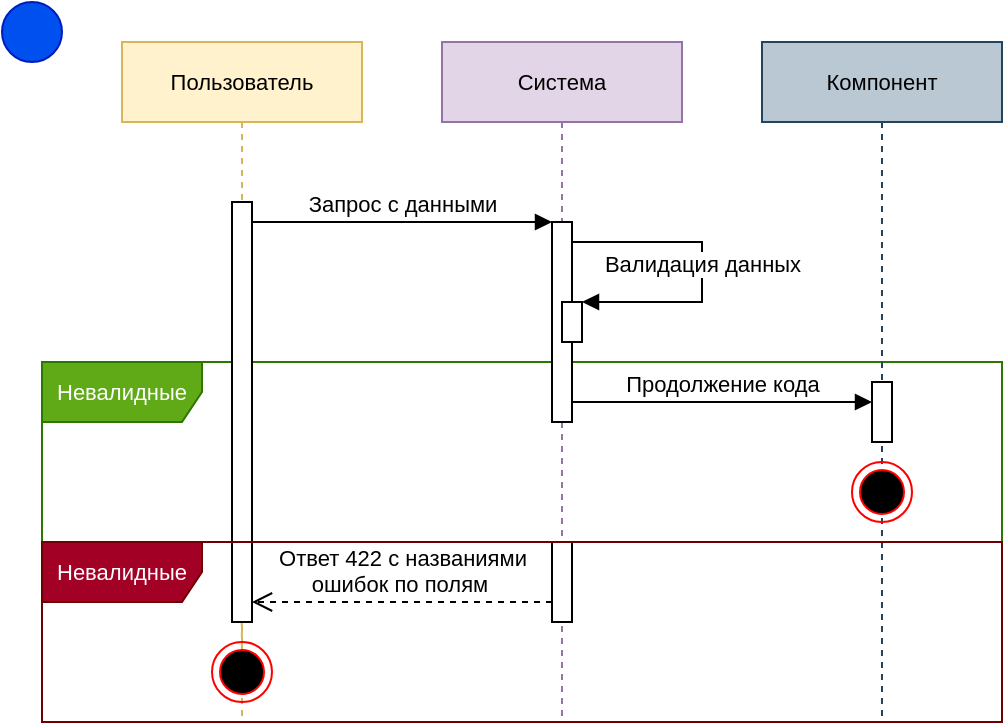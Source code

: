<mxfile version="20.8.16" type="device" pages="7"><diagram id="5hUY4a6rSRuAbn3xXfLv" name="Общее: валидация"><mxGraphModel dx="1418" dy="820" grid="1" gridSize="10" guides="1" tooltips="1" connect="1" arrows="1" fold="1" page="1" pageScale="1" pageWidth="827" pageHeight="1169" math="0" shadow="0"><root><mxCell id="0"/><mxCell id="1" parent="0"/><mxCell id="riDGh7yEwTsQt_LezZqx-1" value="Пользователь" style="shape=umlLifeline;perimeter=lifelinePerimeter;whiteSpace=wrap;html=1;container=0;collapsible=0;recursiveResize=0;outlineConnect=0;labelBackgroundColor=none;strokeColor=#d6b656;fontFamily=Helvetica;fontSize=11;fillColor=#fff2cc;" parent="1" vertex="1"><mxGeometry x="80" y="40" width="120" height="340" as="geometry"/></mxCell><mxCell id="riDGh7yEwTsQt_LezZqx-2" value="Невалидные" style="shape=umlFrame;whiteSpace=wrap;html=1;labelBackgroundColor=none;strokeColor=#2D7600;fontFamily=Helvetica;fontSize=11;fillColor=#60a917;fontColor=#ffffff;width=80;height=30;" parent="1" vertex="1"><mxGeometry x="40" y="200" width="480" height="90" as="geometry"/></mxCell><mxCell id="riDGh7yEwTsQt_LezZqx-3" value="Компонент" style="shape=umlLifeline;perimeter=lifelinePerimeter;whiteSpace=wrap;html=1;container=1;collapsible=0;recursiveResize=0;outlineConnect=0;labelBackgroundColor=none;fontFamily=Helvetica;fontSize=11;fillColor=#bac8d3;strokeColor=#23445d;" parent="1" vertex="1"><mxGeometry x="400" y="40" width="120" height="340" as="geometry"/></mxCell><mxCell id="riDGh7yEwTsQt_LezZqx-4" value="Валидация данных" style="html=1;verticalAlign=bottom;endArrow=block;rounded=0;labelBackgroundColor=default;strokeColor=default;fontFamily=Helvetica;fontSize=11;fontColor=default;shape=connector;curved=0;" parent="riDGh7yEwTsQt_LezZqx-3" edge="1"><mxGeometry x="0.097" width="80" relative="1" as="geometry"><mxPoint x="-95" y="100" as="sourcePoint"/><mxPoint x="-90" y="130" as="targetPoint"/><Array as="points"><mxPoint x="-30" y="100"/><mxPoint x="-30" y="130"/><mxPoint x="-60" y="130"/></Array><mxPoint as="offset"/></mxGeometry></mxCell><mxCell id="riDGh7yEwTsQt_LezZqx-15" value="" style="html=1;points=[];perimeter=orthogonalPerimeter;labelBackgroundColor=none;strokeColor=#000000;fontFamily=Helvetica;fontSize=11;fontColor=default;fillColor=default;" parent="riDGh7yEwTsQt_LezZqx-3" vertex="1"><mxGeometry x="55" y="170" width="10" height="30" as="geometry"/></mxCell><mxCell id="riDGh7yEwTsQt_LezZqx-26" value="" style="ellipse;html=1;shape=endState;fillColor=#000000;strokeColor=#ff0000;labelBackgroundColor=none;fontFamily=Helvetica;fontSize=11;fontColor=default;" parent="riDGh7yEwTsQt_LezZqx-3" vertex="1"><mxGeometry x="45" y="210" width="30" height="30" as="geometry"/></mxCell><mxCell id="riDGh7yEwTsQt_LezZqx-6" value="Система" style="shape=umlLifeline;perimeter=lifelinePerimeter;whiteSpace=wrap;html=1;container=1;collapsible=0;recursiveResize=0;outlineConnect=0;labelBackgroundColor=none;strokeColor=#9673a6;fontFamily=Helvetica;fontSize=11;fillColor=#e1d5e7;" parent="1" vertex="1"><mxGeometry x="240" y="40" width="120" height="340" as="geometry"/></mxCell><mxCell id="riDGh7yEwTsQt_LezZqx-7" value="" style="html=1;points=[];perimeter=orthogonalPerimeter;labelBackgroundColor=none;strokeColor=#000000;fontFamily=Helvetica;fontSize=11;fontColor=default;fillColor=default;" parent="riDGh7yEwTsQt_LezZqx-6" vertex="1"><mxGeometry x="55" y="90" width="10" height="100" as="geometry"/></mxCell><mxCell id="riDGh7yEwTsQt_LezZqx-10" value="" style="html=1;points=[];perimeter=orthogonalPerimeter;labelBackgroundColor=none;fontFamily=Helvetica;fontSize=11;" parent="riDGh7yEwTsQt_LezZqx-6" vertex="1"><mxGeometry x="60" y="130" width="10" height="20" as="geometry"/></mxCell><mxCell id="riDGh7yEwTsQt_LezZqx-11" value="Запрос с данными" style="html=1;verticalAlign=bottom;endArrow=block;rounded=0;labelBackgroundColor=default;strokeColor=default;fontFamily=Helvetica;fontSize=11;fontColor=default;shape=connector;curved=0;" parent="1" source="riDGh7yEwTsQt_LezZqx-12" target="riDGh7yEwTsQt_LezZqx-7" edge="1"><mxGeometry x="0.003" width="80" relative="1" as="geometry"><mxPoint x="140" y="140" as="sourcePoint"/><mxPoint x="220" y="140" as="targetPoint"/><Array as="points"><mxPoint x="220" y="130"/></Array><mxPoint as="offset"/></mxGeometry></mxCell><mxCell id="riDGh7yEwTsQt_LezZqx-12" value="" style="html=1;points=[];perimeter=orthogonalPerimeter;labelBackgroundColor=none;strokeColor=#000000;fontFamily=Helvetica;fontSize=11;fontColor=default;fillColor=default;" parent="1" vertex="1"><mxGeometry x="135" y="120" width="10" height="170" as="geometry"/></mxCell><mxCell id="riDGh7yEwTsQt_LezZqx-14" value="Продолжение кода" style="html=1;verticalAlign=bottom;endArrow=block;rounded=0;labelBackgroundColor=default;strokeColor=default;fontFamily=Helvetica;fontSize=11;fontColor=default;shape=connector;curved=0;" parent="1" edge="1"><mxGeometry x="0.003" width="80" relative="1" as="geometry"><mxPoint x="305" y="220" as="sourcePoint"/><mxPoint x="455" y="220" as="targetPoint"/><Array as="points"><mxPoint x="380" y="220"/></Array><mxPoint as="offset"/></mxGeometry></mxCell><mxCell id="riDGh7yEwTsQt_LezZqx-20" value="" style="endArrow=none;dashed=1;html=1;rounded=0;labelBackgroundColor=default;strokeColor=#d6b656;fontFamily=Helvetica;fontSize=11;fontColor=default;shape=connector;curved=0;fillColor=#fff2cc;" parent="1" edge="1"><mxGeometry width="50" height="50" relative="1" as="geometry"><mxPoint x="140" y="350" as="sourcePoint"/><mxPoint x="139.66" y="290" as="targetPoint"/><Array as="points"/></mxGeometry></mxCell><mxCell id="riDGh7yEwTsQt_LezZqx-21" value="" style="html=1;points=[];perimeter=orthogonalPerimeter;labelBackgroundColor=none;strokeColor=#000000;fontFamily=Helvetica;fontSize=11;fontColor=default;fillColor=default;" parent="1" vertex="1"><mxGeometry x="135" y="290" width="10" height="40" as="geometry"/></mxCell><mxCell id="riDGh7yEwTsQt_LezZqx-22" value="" style="html=1;points=[];perimeter=orthogonalPerimeter;labelBackgroundColor=none;strokeColor=#000000;fontFamily=Helvetica;fontSize=11;fontColor=default;fillColor=default;" parent="1" vertex="1"><mxGeometry x="295" y="290" width="10" height="40" as="geometry"/></mxCell><mxCell id="riDGh7yEwTsQt_LezZqx-23" value="Невалидные" style="shape=umlFrame;whiteSpace=wrap;html=1;labelBackgroundColor=none;strokeColor=#6F0000;fontFamily=Helvetica;fontSize=11;fillColor=#a20025;fontColor=#ffffff;width=80;height=30;" parent="1" vertex="1"><mxGeometry x="40" y="290" width="480" height="90" as="geometry"/></mxCell><mxCell id="riDGh7yEwTsQt_LezZqx-24" value="" style="ellipse;html=1;shape=endState;fillColor=#000000;strokeColor=#ff0000;labelBackgroundColor=none;fontFamily=Helvetica;fontSize=11;fontColor=default;" parent="1" vertex="1"><mxGeometry x="125" y="340" width="30" height="30" as="geometry"/></mxCell><mxCell id="riDGh7yEwTsQt_LezZqx-25" value="Ответ 422 с названиями&lt;br&gt;ошибок по полям&amp;nbsp;" style="html=1;verticalAlign=bottom;endArrow=open;dashed=1;endSize=8;rounded=0;labelBackgroundColor=default;strokeColor=default;fontFamily=Helvetica;fontSize=11;fontColor=default;shape=connector;curved=0;" parent="1" source="riDGh7yEwTsQt_LezZqx-22" target="riDGh7yEwTsQt_LezZqx-21" edge="1"><mxGeometry x="0.002" relative="1" as="geometry"><mxPoint x="250" y="340" as="sourcePoint"/><mxPoint x="150" y="340" as="targetPoint"/><Array as="points"><mxPoint x="220" y="320"/></Array><mxPoint as="offset"/></mxGeometry></mxCell><mxCell id="mW_InI0ZLtqX0obnpKaU-1" value="" style="ellipse;whiteSpace=wrap;html=1;fontFamily=Helvetica;fontSize=11;fontColor=#ffffff;labelBackgroundColor=default;fillColor=#0050ef;strokeColor=#001DBC;" parent="1" vertex="1"><mxGeometry x="20" y="20" width="30" height="30" as="geometry"/></mxCell></root></mxGraphModel></diagram><diagram name="Общее: sanctum" id="thbt84SAuCWrtGQ53hXQ"><mxGraphModel dx="1418" dy="820" grid="1" gridSize="10" guides="1" tooltips="1" connect="1" arrows="1" fold="1" page="1" pageScale="1" pageWidth="827" pageHeight="1169" math="0" shadow="0"><root><mxCell id="qztkcTzE_WuQUr65Bi1w-0"/><mxCell id="qztkcTzE_WuQUr65Bi1w-1" parent="qztkcTzE_WuQUr65Bi1w-0"/><mxCell id="qztkcTzE_WuQUr65Bi1w-2" value="Токен есть" style="shape=umlFrame;whiteSpace=wrap;html=1;labelBackgroundColor=none;strokeColor=#2D7600;fontFamily=Helvetica;fontSize=11;fillColor=#60a917;fontColor=#ffffff;width=80;height=27;movable=1;resizable=1;rotatable=1;deletable=1;editable=1;locked=0;connectable=1;" parent="qztkcTzE_WuQUr65Bi1w-1" vertex="1"><mxGeometry x="20" y="213" width="660" height="227" as="geometry"/></mxCell><mxCell id="qztkcTzE_WuQUr65Bi1w-3" value="Найден по токену" style="shape=umlFrame;whiteSpace=wrap;html=1;labelBackgroundColor=none;strokeColor=#2D7600;fontFamily=Helvetica;fontSize=11;fillColor=#60a917;fontColor=#ffffff;width=80;height=27;" parent="qztkcTzE_WuQUr65Bi1w-1" vertex="1"><mxGeometry x="30" y="250" width="640" height="90" as="geometry"/></mxCell><mxCell id="qztkcTzE_WuQUr65Bi1w-5" value="Пользователь" style="shape=umlLifeline;perimeter=lifelinePerimeter;whiteSpace=wrap;html=1;container=1;collapsible=0;recursiveResize=0;outlineConnect=0;labelBackgroundColor=none;strokeColor=#d6b656;fontFamily=Helvetica;fontSize=11;fillColor=#fff2cc;" parent="qztkcTzE_WuQUr65Bi1w-1" vertex="1"><mxGeometry x="80" y="40" width="120" height="490" as="geometry"/></mxCell><mxCell id="qztkcTzE_WuQUr65Bi1w-6" value="" style="html=1;points=[];perimeter=orthogonalPerimeter;labelBackgroundColor=none;strokeColor=#000000;fontFamily=Helvetica;fontSize=11;fontColor=default;fillColor=default;" parent="qztkcTzE_WuQUr65Bi1w-5" vertex="1"><mxGeometry x="55" y="80" width="10" height="170" as="geometry"/></mxCell><mxCell id="qztkcTzE_WuQUr65Bi1w-7" value="" style="ellipse;html=1;shape=endState;fillColor=#000000;strokeColor=#ff0000;labelBackgroundColor=none;fontFamily=Helvetica;fontSize=11;fontColor=default;" parent="qztkcTzE_WuQUr65Bi1w-5" vertex="1"><mxGeometry x="45" y="260" width="30" height="30" as="geometry"/></mxCell><mxCell id="qztkcTzE_WuQUr65Bi1w-8" value="" style="html=1;points=[];perimeter=orthogonalPerimeter;labelBackgroundColor=none;strokeColor=#000000;fontFamily=Helvetica;fontSize=11;fontColor=default;fillColor=default;" parent="qztkcTzE_WuQUr65Bi1w-1" vertex="1"><mxGeometry x="135" y="440" width="10" height="40" as="geometry"/></mxCell><mxCell id="qztkcTzE_WuQUr65Bi1w-9" value="Не найден по токену" style="shape=umlFrame;whiteSpace=wrap;html=1;labelBackgroundColor=none;strokeColor=#6F0000;fontFamily=Helvetica;fontSize=11;fillColor=#a20025;fontColor=#ffffff;width=80;height=27;" parent="qztkcTzE_WuQUr65Bi1w-1" vertex="1"><mxGeometry x="30" y="340" width="640" height="90" as="geometry"/></mxCell><mxCell id="qztkcTzE_WuQUr65Bi1w-10" value="Токен нет" style="shape=umlFrame;whiteSpace=wrap;html=1;labelBackgroundColor=none;strokeColor=#6F0000;fontFamily=Helvetica;fontSize=11;fillColor=#a20025;fontColor=#ffffff;width=80;height=30;movable=1;resizable=1;rotatable=1;deletable=1;editable=1;locked=0;connectable=1;" parent="qztkcTzE_WuQUr65Bi1w-1" vertex="1"><mxGeometry x="20" y="440" width="660" height="90" as="geometry"/></mxCell><mxCell id="qztkcTzE_WuQUr65Bi1w-11" value="Система" style="shape=umlLifeline;perimeter=lifelinePerimeter;whiteSpace=wrap;html=1;container=1;collapsible=0;recursiveResize=0;outlineConnect=0;labelBackgroundColor=none;strokeColor=#9673a6;fontFamily=Helvetica;fontSize=11;fillColor=#e1d5e7;" parent="qztkcTzE_WuQUr65Bi1w-1" vertex="1"><mxGeometry x="240" y="40" width="120" height="490" as="geometry"/></mxCell><mxCell id="qztkcTzE_WuQUr65Bi1w-12" value="Проверка наличие &lt;br&gt;Bearer токена" style="html=1;verticalAlign=bottom;endArrow=block;rounded=0;labelBackgroundColor=default;strokeColor=default;fontFamily=Helvetica;fontSize=11;fontColor=default;shape=connector;curved=0;" parent="qztkcTzE_WuQUr65Bi1w-11" source="qztkcTzE_WuQUr65Bi1w-13" target="qztkcTzE_WuQUr65Bi1w-14" edge="1"><mxGeometry x="0.097" width="80" relative="1" as="geometry"><mxPoint x="64" y="110" as="sourcePoint"/><mxPoint x="130" y="150" as="targetPoint"/><Array as="points"><mxPoint x="130" y="100"/><mxPoint x="130" y="130"/><mxPoint x="100" y="130"/></Array><mxPoint as="offset"/></mxGeometry></mxCell><mxCell id="qztkcTzE_WuQUr65Bi1w-13" value="" style="html=1;points=[];perimeter=orthogonalPerimeter;labelBackgroundColor=none;strokeColor=#000000;fontFamily=Helvetica;fontSize=11;fontColor=default;fillColor=default;" parent="qztkcTzE_WuQUr65Bi1w-11" vertex="1"><mxGeometry x="55" y="90" width="10" height="110" as="geometry"/></mxCell><mxCell id="qztkcTzE_WuQUr65Bi1w-14" value="" style="html=1;points=[];perimeter=orthogonalPerimeter;labelBackgroundColor=none;strokeColor=#000000;fontFamily=Helvetica;fontSize=11;fontColor=default;fillColor=default;" parent="qztkcTzE_WuQUr65Bi1w-11" vertex="1"><mxGeometry x="60" y="130" width="10" height="20" as="geometry"/></mxCell><mxCell id="qztkcTzE_WuQUr65Bi1w-24" value="Продолжение запроса&lt;div&gt;со вложенным пользователем&lt;/div&gt;" style="html=1;verticalAlign=bottom;endArrow=open;dashed=1;endSize=8;rounded=0;labelBackgroundColor=default;strokeColor=default;fontFamily=Helvetica;fontSize=11;fontColor=default;shape=connector;curved=0;" parent="qztkcTzE_WuQUr65Bi1w-11" edge="1"><mxGeometry x="0.002" relative="1" as="geometry"><mxPoint x="215" y="240" as="sourcePoint"/><mxPoint x="-95" y="240" as="targetPoint"/><Array as="points"/><mxPoint as="offset"/></mxGeometry></mxCell><mxCell id="qztkcTzE_WuQUr65Bi1w-15" value="" style="html=1;points=[];perimeter=orthogonalPerimeter;labelBackgroundColor=none;strokeColor=#000000;fontFamily=Helvetica;fontSize=11;fontColor=default;fillColor=default;" parent="qztkcTzE_WuQUr65Bi1w-1" vertex="1"><mxGeometry x="295" y="440" width="10" height="40" as="geometry"/></mxCell><mxCell id="qztkcTzE_WuQUr65Bi1w-16" value="Запрос к защищённой &lt;br&gt;авторизацией функции" style="html=1;verticalAlign=bottom;endArrow=block;rounded=0;labelBackgroundColor=default;strokeColor=default;fontFamily=Helvetica;fontSize=11;fontColor=default;shape=connector;curved=0;" parent="qztkcTzE_WuQUr65Bi1w-1" source="qztkcTzE_WuQUr65Bi1w-6" target="qztkcTzE_WuQUr65Bi1w-13" edge="1"><mxGeometry x="0.003" width="80" relative="1" as="geometry"><mxPoint x="140" y="140" as="sourcePoint"/><mxPoint x="220" y="140" as="targetPoint"/><Array as="points"><mxPoint x="220" y="130"/></Array><mxPoint as="offset"/></mxGeometry></mxCell><mxCell id="qztkcTzE_WuQUr65Bi1w-17" value="Компонент аунтификации" style="shape=umlLifeline;perimeter=lifelinePerimeter;whiteSpace=wrap;html=1;container=1;collapsible=0;recursiveResize=0;outlineConnect=0;labelBackgroundColor=none;strokeColor=#d79b00;fontFamily=Helvetica;fontSize=11;fillColor=#ffe6cc;" parent="qztkcTzE_WuQUr65Bi1w-1" vertex="1"><mxGeometry x="400" y="40" width="120" height="490" as="geometry"/></mxCell><mxCell id="qztkcTzE_WuQUr65Bi1w-18" value="" style="html=1;points=[];perimeter=orthogonalPerimeter;labelBackgroundColor=none;strokeColor=#000000;fontFamily=Helvetica;fontSize=11;fontColor=default;fillColor=default;" parent="qztkcTzE_WuQUr65Bi1w-17" vertex="1"><mxGeometry x="55" y="190.75" width="10" height="59.25" as="geometry"/></mxCell><mxCell id="qztkcTzE_WuQUr65Bi1w-19" value="Отправка данных" style="html=1;verticalAlign=bottom;endArrow=block;rounded=0;labelBackgroundColor=default;strokeColor=default;fontFamily=Helvetica;fontSize=11;fontColor=default;shape=connector;curved=0;" parent="qztkcTzE_WuQUr65Bi1w-17" edge="1"><mxGeometry x="0.003" width="80" relative="1" as="geometry"><mxPoint x="-95" y="190" as="sourcePoint"/><mxPoint x="55" y="190" as="targetPoint"/><Array as="points"><mxPoint x="-20" y="190"/></Array><mxPoint as="offset"/></mxGeometry></mxCell><mxCell id="qztkcTzE_WuQUr65Bi1w-20" value="База данных" style="shape=umlLifeline;perimeter=lifelinePerimeter;whiteSpace=wrap;html=1;container=1;collapsible=0;recursiveResize=0;outlineConnect=0;labelBackgroundColor=none;strokeColor=#82b366;fontFamily=Helvetica;fontSize=11;fillColor=#d5e8d4;" parent="qztkcTzE_WuQUr65Bi1w-1" vertex="1"><mxGeometry x="560" y="40" width="120" height="490" as="geometry"/></mxCell><mxCell id="qztkcTzE_WuQUr65Bi1w-21" value="" style="html=1;points=[];perimeter=orthogonalPerimeter;labelBackgroundColor=none;strokeColor=#000000;fontFamily=Helvetica;fontSize=11;fontColor=default;fillColor=default;" parent="qztkcTzE_WuQUr65Bi1w-20" vertex="1"><mxGeometry x="55" y="200" width="10" height="40" as="geometry"/></mxCell><mxCell id="qztkcTzE_WuQUr65Bi1w-22" value="Поиск по токену" style="html=1;verticalAlign=bottom;endArrow=block;rounded=0;labelBackgroundColor=default;strokeColor=default;fontFamily=Helvetica;fontSize=11;fontColor=default;shape=connector;curved=0;" parent="qztkcTzE_WuQUr65Bi1w-1" edge="1"><mxGeometry x="0.003" width="80" relative="1" as="geometry"><mxPoint x="465" y="240" as="sourcePoint"/><mxPoint x="615" y="240" as="targetPoint"/><Array as="points"/><mxPoint as="offset"/></mxGeometry></mxCell><mxCell id="qztkcTzE_WuQUr65Bi1w-23" value="Ответ 401" style="html=1;verticalAlign=bottom;endArrow=open;dashed=1;endSize=8;rounded=0;labelBackgroundColor=default;strokeColor=default;fontFamily=Helvetica;fontSize=11;fontColor=default;shape=connector;curved=0;" parent="qztkcTzE_WuQUr65Bi1w-1" source="qztkcTzE_WuQUr65Bi1w-15" target="qztkcTzE_WuQUr65Bi1w-8" edge="1"><mxGeometry relative="1" as="geometry"><mxPoint x="250" y="490" as="sourcePoint"/><mxPoint x="150" y="490" as="targetPoint"/><Array as="points"><mxPoint x="220" y="470"/></Array><mxPoint as="offset"/></mxGeometry></mxCell><mxCell id="qztkcTzE_WuQUr65Bi1w-25" value="" style="html=1;verticalAlign=bottom;endArrow=open;dashed=1;endSize=8;rounded=0;labelBackgroundColor=default;strokeColor=default;fontFamily=Helvetica;fontSize=11;fontColor=default;shape=connector;curved=0;" parent="qztkcTzE_WuQUr65Bi1w-1" edge="1"><mxGeometry x="0.002" relative="1" as="geometry"><mxPoint x="613" y="270" as="sourcePoint"/><mxPoint x="465" y="270" as="targetPoint"/><Array as="points"><mxPoint x="518" y="270"/><mxPoint x="498" y="270"/></Array><mxPoint as="offset"/></mxGeometry></mxCell><mxCell id="qztkcTzE_WuQUr65Bi1w-26" value="Возвращение пользователя" style="edgeLabel;html=1;align=center;verticalAlign=middle;resizable=0;points=[];fontFamily=Helvetica;fontSize=11;fontColor=default;labelBackgroundColor=default;" parent="qztkcTzE_WuQUr65Bi1w-25" vertex="1" connectable="0"><mxGeometry x="-0.095" relative="1" as="geometry"><mxPoint x="-6" y="-10" as="offset"/></mxGeometry></mxCell><mxCell id="qztkcTzE_WuQUr65Bi1w-34" value="" style="ellipse;html=1;shape=endState;fillColor=#000000;strokeColor=#ff0000;labelBackgroundColor=none;fontFamily=Helvetica;fontSize=11;fontColor=default;direction=south;" parent="qztkcTzE_WuQUr65Bi1w-1" vertex="1"><mxGeometry x="125" y="390" width="30" height="30" as="geometry"/></mxCell><mxCell id="qztkcTzE_WuQUr65Bi1w-35" value="" style="html=1;points=[];perimeter=orthogonalPerimeter;labelBackgroundColor=none;strokeColor=#000000;fontFamily=Helvetica;fontSize=11;fontColor=default;fillColor=default;" parent="qztkcTzE_WuQUr65Bi1w-1" vertex="1"><mxGeometry x="615" y="340" width="10" height="30" as="geometry"/></mxCell><mxCell id="qztkcTzE_WuQUr65Bi1w-36" value="" style="html=1;verticalAlign=bottom;endArrow=open;dashed=1;endSize=8;rounded=0;labelBackgroundColor=default;strokeColor=default;fontFamily=Helvetica;fontSize=11;fontColor=default;shape=connector;curved=0;" parent="qztkcTzE_WuQUr65Bi1w-1" edge="1"><mxGeometry x="0.002" relative="1" as="geometry"><mxPoint x="615" y="358" as="sourcePoint"/><mxPoint x="467" y="358" as="targetPoint"/><Array as="points"><mxPoint x="520" y="358"/><mxPoint x="500" y="358"/></Array><mxPoint as="offset"/></mxGeometry></mxCell><mxCell id="qztkcTzE_WuQUr65Bi1w-37" value="null" style="edgeLabel;html=1;align=center;verticalAlign=middle;resizable=0;points=[];fontFamily=Helvetica;fontSize=11;fontColor=default;labelBackgroundColor=default;" parent="qztkcTzE_WuQUr65Bi1w-36" vertex="1" connectable="0"><mxGeometry x="-0.095" relative="1" as="geometry"><mxPoint x="-6" y="-10" as="offset"/></mxGeometry></mxCell><mxCell id="qztkcTzE_WuQUr65Bi1w-38" value="" style="html=1;points=[];perimeter=orthogonalPerimeter;labelBackgroundColor=none;strokeColor=#000000;fontFamily=Helvetica;fontSize=11;fontColor=default;fillColor=default;" parent="qztkcTzE_WuQUr65Bi1w-1" vertex="1"><mxGeometry x="455" y="340" width="10" height="40" as="geometry"/></mxCell><mxCell id="qztkcTzE_WuQUr65Bi1w-39" value="Ответ 401&amp;nbsp;" style="html=1;verticalAlign=bottom;endArrow=open;dashed=1;endSize=8;rounded=0;labelBackgroundColor=default;strokeColor=default;fontFamily=Helvetica;fontSize=11;fontColor=default;shape=connector;curved=0;" parent="qztkcTzE_WuQUr65Bi1w-1" edge="1"><mxGeometry x="0.002" relative="1" as="geometry"><mxPoint x="455" y="369.31" as="sourcePoint"/><mxPoint x="145" y="369.31" as="targetPoint"/><Array as="points"><mxPoint x="340" y="369.31"/></Array><mxPoint as="offset"/></mxGeometry></mxCell><mxCell id="qztkcTzE_WuQUr65Bi1w-40" value="" style="html=1;points=[];perimeter=orthogonalPerimeter;labelBackgroundColor=none;strokeColor=#000000;fontFamily=Helvetica;fontSize=11;fontColor=default;fillColor=default;" parent="qztkcTzE_WuQUr65Bi1w-1" vertex="1"><mxGeometry x="135" y="340" width="10" height="40" as="geometry"/></mxCell><mxCell id="qztkcTzE_WuQUr65Bi1w-41" value="" style="endArrow=none;dashed=1;html=1;rounded=0;labelBackgroundColor=default;strokeColor=#d6b656;fontFamily=Helvetica;fontSize=11;fontColor=default;shape=connector;curved=0;fillColor=#fff2cc;" parent="qztkcTzE_WuQUr65Bi1w-1" target="qztkcTzE_WuQUr65Bi1w-42" edge="1"><mxGeometry width="50" height="50" relative="1" as="geometry"><mxPoint x="140" y="500" as="sourcePoint"/><mxPoint x="139.66" y="440" as="targetPoint"/><Array as="points"/></mxGeometry></mxCell><mxCell id="qztkcTzE_WuQUr65Bi1w-42" value="" style="ellipse;html=1;shape=endState;fillColor=#000000;strokeColor=#ff0000;labelBackgroundColor=none;fontFamily=Helvetica;fontSize=11;fontColor=default;" parent="qztkcTzE_WuQUr65Bi1w-1" vertex="1"><mxGeometry x="125" y="490" width="30" height="30" as="geometry"/></mxCell><mxCell id="VFHe3NuhwjtxLoDTdNK7-0" value="" style="ellipse;whiteSpace=wrap;html=1;fontFamily=Helvetica;fontSize=11;fontColor=#000000;labelBackgroundColor=default;fillColor=#e3c800;strokeColor=#B09500;" parent="qztkcTzE_WuQUr65Bi1w-1" vertex="1"><mxGeometry x="20" y="20" width="30" height="30" as="geometry"/></mxCell></root></mxGraphModel></diagram><diagram name="Auth: регист" id="QpnwPIb1PToDXOjvijH9"><mxGraphModel dx="989" dy="577" grid="1" gridSize="10" guides="1" tooltips="1" connect="1" arrows="1" fold="1" page="1" pageScale="1" pageWidth="827" pageHeight="1169" math="0" shadow="0">&#xa;      <root>&#xa;        <mxCell id="0"/>&#xa;        <mxCell id="1" parent="0"/>&#xa;        <mxCell id="ZyQa1MiQALtBTNMkS7W8-4" value="Система" style="shape=umlLifeline;perimeter=lifelinePerimeter;whiteSpace=wrap;html=1;container=1;collapsible=0;recursiveResize=0;outlineConnect=0;labelBackgroundColor=none;strokeColor=#9673a6;fontFamily=Helvetica;fontSize=11;fillColor=#e1d5e7;" vertex="1" parent="1">&#xa;          <mxGeometry x="240" y="40" width="120" height="370" as="geometry"/>&#xa;        </mxCell>&#xa;        <mxCell id="ZyQa1MiQALtBTNMkS7W8-10" value="Валидация данных&lt;br&gt;(Общее: валидация)" style="html=1;verticalAlign=bottom;endArrow=block;rounded=0;labelBackgroundColor=default;strokeColor=default;fontFamily=Helvetica;fontSize=11;fontColor=default;shape=connector;curved=0;" edge="1" parent="ZyQa1MiQALtBTNMkS7W8-4" source="ZyQa1MiQALtBTNMkS7W8-5" target="ZyQa1MiQALtBTNMkS7W8-28">&#xa;          <mxGeometry x="0.097" width="80" relative="1" as="geometry">&#xa;            <mxPoint x="64" y="110" as="sourcePoint"/>&#xa;            <mxPoint x="130" y="150" as="targetPoint"/>&#xa;            <Array as="points">&#xa;              <mxPoint x="130" y="100"/>&#xa;              <mxPoint x="130" y="130"/>&#xa;              <mxPoint x="100" y="130"/>&#xa;            </Array>&#xa;            <mxPoint as="offset"/>&#xa;          </mxGeometry>&#xa;        </mxCell>&#xa;        <mxCell id="ZyQa1MiQALtBTNMkS7W8-5" value="" style="html=1;points=[];perimeter=orthogonalPerimeter;labelBackgroundColor=none;strokeColor=#000000;fontFamily=Helvetica;fontSize=11;fontColor=default;fillColor=default;" vertex="1" parent="ZyQa1MiQALtBTNMkS7W8-4">&#xa;          <mxGeometry x="55" y="90" width="10" height="110" as="geometry"/>&#xa;        </mxCell>&#xa;        <mxCell id="ZyQa1MiQALtBTNMkS7W8-28" value="" style="html=1;points=[];perimeter=orthogonalPerimeter;labelBackgroundColor=none;strokeColor=#001DBC;fontFamily=Helvetica;fontSize=11;fontColor=#ffffff;fillColor=#0050ef;" vertex="1" parent="ZyQa1MiQALtBTNMkS7W8-4">&#xa;          <mxGeometry x="60" y="130" width="10" height="20" as="geometry"/>&#xa;        </mxCell>&#xa;        <mxCell id="ZyQa1MiQALtBTNMkS7W8-2" value="Пользователь" style="shape=umlLifeline;perimeter=lifelinePerimeter;whiteSpace=wrap;html=1;container=1;collapsible=0;recursiveResize=0;outlineConnect=0;labelBackgroundColor=none;strokeColor=#d6b656;fontFamily=Helvetica;fontSize=11;fillColor=#fff2cc;" vertex="1" parent="1">&#xa;          <mxGeometry x="80" y="40" width="120" height="360" as="geometry"/>&#xa;        </mxCell>&#xa;        <mxCell id="ZyQa1MiQALtBTNMkS7W8-3" value="" style="html=1;points=[];perimeter=orthogonalPerimeter;labelBackgroundColor=none;strokeColor=#000000;fontFamily=Helvetica;fontSize=11;fontColor=default;fillColor=default;" vertex="1" parent="ZyQa1MiQALtBTNMkS7W8-2">&#xa;          <mxGeometry x="55" y="80" width="10" height="260" as="geometry"/>&#xa;        </mxCell>&#xa;        <mxCell id="ZyQa1MiQALtBTNMkS7W8-7" value="Запрос регистрации" style="html=1;verticalAlign=bottom;endArrow=block;rounded=0;labelBackgroundColor=default;strokeColor=default;fontFamily=Helvetica;fontSize=11;fontColor=default;shape=connector;curved=0;" edge="1" parent="1" source="ZyQa1MiQALtBTNMkS7W8-3" target="ZyQa1MiQALtBTNMkS7W8-5">&#xa;          <mxGeometry x="0.003" width="80" relative="1" as="geometry">&#xa;            <mxPoint x="140" y="140" as="sourcePoint"/>&#xa;            <mxPoint x="220" y="140" as="targetPoint"/>&#xa;            <Array as="points">&#xa;              <mxPoint x="220" y="130"/>&#xa;            </Array>&#xa;            <mxPoint as="offset"/>&#xa;          </mxGeometry>&#xa;        </mxCell>&#xa;        <mxCell id="ZyQa1MiQALtBTNMkS7W8-8" value="Компонент аунтификации" style="shape=umlLifeline;perimeter=lifelinePerimeter;whiteSpace=wrap;html=1;container=1;collapsible=0;recursiveResize=0;outlineConnect=0;labelBackgroundColor=none;strokeColor=#d79b00;fontFamily=Helvetica;fontSize=11;fillColor=#ffe6cc;" vertex="1" parent="1">&#xa;          <mxGeometry x="400" y="40" width="120" height="370" as="geometry"/>&#xa;        </mxCell>&#xa;        <mxCell id="ZyQa1MiQALtBTNMkS7W8-9" value="" style="html=1;points=[];perimeter=orthogonalPerimeter;labelBackgroundColor=none;strokeColor=#000000;fontFamily=Helvetica;fontSize=11;fontColor=default;fillColor=default;" vertex="1" parent="ZyQa1MiQALtBTNMkS7W8-8">&#xa;          <mxGeometry x="55" y="190.75" width="10" height="149.25" as="geometry"/>&#xa;        </mxCell>&#xa;        <mxCell id="ZyQa1MiQALtBTNMkS7W8-29" value="" style="html=1;points=[];perimeter=orthogonalPerimeter;labelBackgroundColor=none;strokeColor=#000000;fontFamily=Helvetica;fontSize=11;fontColor=default;fillColor=default;" vertex="1" parent="ZyQa1MiQALtBTNMkS7W8-8">&#xa;          <mxGeometry x="60" y="270" width="10" height="20" as="geometry"/>&#xa;        </mxCell>&#xa;        <mxCell id="ZyQa1MiQALtBTNMkS7W8-30" value="Генерация токена" style="html=1;verticalAlign=bottom;endArrow=block;rounded=0;labelBackgroundColor=default;strokeColor=default;fontFamily=Helvetica;fontSize=11;fontColor=default;shape=connector;curved=0;" edge="1" parent="ZyQa1MiQALtBTNMkS7W8-8" target="ZyQa1MiQALtBTNMkS7W8-29">&#xa;          <mxGeometry x="0.097" width="80" relative="1" as="geometry">&#xa;            <mxPoint x="65.0" y="240.0" as="sourcePoint"/>&#xa;            <mxPoint x="135" y="290" as="targetPoint"/>&#xa;            <Array as="points">&#xa;              <mxPoint x="135" y="240"/>&#xa;              <mxPoint x="135" y="270"/>&#xa;              <mxPoint x="105" y="270"/>&#xa;            </Array>&#xa;            <mxPoint as="offset"/>&#xa;          </mxGeometry>&#xa;        </mxCell>&#xa;        <mxCell id="ZyQa1MiQALtBTNMkS7W8-32" value="Отправка данных" style="html=1;verticalAlign=bottom;endArrow=block;rounded=0;labelBackgroundColor=default;strokeColor=default;fontFamily=Helvetica;fontSize=11;fontColor=default;shape=connector;curved=0;" edge="1" parent="ZyQa1MiQALtBTNMkS7W8-8">&#xa;          <mxGeometry x="0.003" width="80" relative="1" as="geometry">&#xa;            <mxPoint x="-95" y="190" as="sourcePoint"/>&#xa;            <mxPoint x="55" y="190" as="targetPoint"/>&#xa;            <Array as="points">&#xa;              <mxPoint x="-20" y="190"/>&#xa;            </Array>&#xa;            <mxPoint as="offset"/>&#xa;          </mxGeometry>&#xa;        </mxCell>&#xa;        <mxCell id="ZyQa1MiQALtBTNMkS7W8-11" value="База данных" style="shape=umlLifeline;perimeter=lifelinePerimeter;whiteSpace=wrap;html=1;container=1;collapsible=0;recursiveResize=0;outlineConnect=0;labelBackgroundColor=none;strokeColor=#82b366;fontFamily=Helvetica;fontSize=11;fillColor=#d5e8d4;" vertex="1" parent="1">&#xa;          <mxGeometry x="560" y="40" width="120" height="370" as="geometry"/>&#xa;        </mxCell>&#xa;        <mxCell id="ZyQa1MiQALtBTNMkS7W8-12" value="" style="html=1;points=[];perimeter=orthogonalPerimeter;labelBackgroundColor=none;strokeColor=#000000;fontFamily=Helvetica;fontSize=11;fontColor=default;fillColor=default;" vertex="1" parent="ZyQa1MiQALtBTNMkS7W8-11">&#xa;          <mxGeometry x="55" y="200" width="10" height="30" as="geometry"/>&#xa;        </mxCell>&#xa;        <mxCell id="ZyQa1MiQALtBTNMkS7W8-35" value="" style="html=1;points=[];perimeter=orthogonalPerimeter;labelBackgroundColor=none;strokeColor=#000000;fontFamily=Helvetica;fontSize=11;fontColor=default;fillColor=default;" vertex="1" parent="ZyQa1MiQALtBTNMkS7W8-11">&#xa;          <mxGeometry x="55" y="300" width="10" height="30" as="geometry"/>&#xa;        </mxCell>&#xa;        <mxCell id="ZyQa1MiQALtBTNMkS7W8-36" value="Запись токена" style="html=1;verticalAlign=bottom;endArrow=block;rounded=0;labelBackgroundColor=default;strokeColor=default;fontFamily=Helvetica;fontSize=11;fontColor=default;shape=connector;curved=0;" edge="1" parent="ZyQa1MiQALtBTNMkS7W8-11">&#xa;          <mxGeometry x="0.003" width="80" relative="1" as="geometry">&#xa;            <mxPoint x="-95" y="300" as="sourcePoint"/>&#xa;            <mxPoint x="55" y="300" as="targetPoint"/>&#xa;            <Array as="points">&#xa;              <mxPoint x="-20" y="300"/>&#xa;            </Array>&#xa;            <mxPoint as="offset"/>&#xa;          </mxGeometry>&#xa;        </mxCell>&#xa;        <mxCell id="ZyQa1MiQALtBTNMkS7W8-6" value="" style="ellipse;html=1;shape=endState;fillColor=#000000;strokeColor=#ff0000;labelBackgroundColor=none;fontFamily=Helvetica;fontSize=11;fontColor=default;" vertex="1" parent="1">&#xa;          <mxGeometry x="125" y="390" width="30" height="30" as="geometry"/>&#xa;        </mxCell>&#xa;        <mxCell id="ZyQa1MiQALtBTNMkS7W8-33" value="Запись пользователя" style="html=1;verticalAlign=bottom;endArrow=block;rounded=0;labelBackgroundColor=default;strokeColor=default;fontFamily=Helvetica;fontSize=11;fontColor=default;shape=connector;curved=0;" edge="1" parent="1">&#xa;          <mxGeometry x="0.003" width="80" relative="1" as="geometry">&#xa;            <mxPoint x="465" y="240" as="sourcePoint"/>&#xa;            <mxPoint x="615" y="240" as="targetPoint"/>&#xa;            <Array as="points"/>&#xa;            <mxPoint as="offset"/>&#xa;          </mxGeometry>&#xa;        </mxCell>&#xa;        <mxCell id="ZyQa1MiQALtBTNMkS7W8-34" value="ID пользователя" style="html=1;verticalAlign=bottom;endArrow=open;dashed=1;endSize=8;rounded=0;labelBackgroundColor=default;strokeColor=default;fontFamily=Helvetica;fontSize=11;fontColor=default;shape=connector;curved=0;" edge="1" parent="1">&#xa;          <mxGeometry x="0.002" relative="1" as="geometry">&#xa;            <mxPoint x="613" y="260" as="sourcePoint"/>&#xa;            <mxPoint x="465" y="260" as="targetPoint"/>&#xa;            <Array as="points">&#xa;              <mxPoint x="518" y="260"/>&#xa;              <mxPoint x="498" y="260"/>&#xa;            </Array>&#xa;            <mxPoint as="offset"/>&#xa;          </mxGeometry>&#xa;        </mxCell>&#xa;        <mxCell id="ZyQa1MiQALtBTNMkS7W8-37" value="return" style="html=1;verticalAlign=bottom;endArrow=open;dashed=1;endSize=8;rounded=0;labelBackgroundColor=default;strokeColor=default;fontFamily=Helvetica;fontSize=11;fontColor=default;shape=connector;curved=0;" edge="1" parent="1" source="ZyQa1MiQALtBTNMkS7W8-35" target="ZyQa1MiQALtBTNMkS7W8-9">&#xa;          <mxGeometry x="0.002" relative="1" as="geometry">&#xa;            <mxPoint x="620" y="360" as="sourcePoint"/>&#xa;            <mxPoint x="467" y="354.66" as="targetPoint"/>&#xa;            <Array as="points">&#xa;              <mxPoint x="500" y="360"/>&#xa;            </Array>&#xa;            <mxPoint as="offset"/>&#xa;          </mxGeometry>&#xa;        </mxCell>&#xa;        <mxCell id="ZyQa1MiQALtBTNMkS7W8-38" value="Ответ 201 с токеном &lt;br&gt;и данными пользователя&amp;nbsp;" style="html=1;verticalAlign=bottom;endArrow=open;dashed=1;endSize=8;rounded=0;labelBackgroundColor=default;strokeColor=default;fontFamily=Helvetica;fontSize=11;fontColor=default;shape=connector;curved=0;" edge="1" parent="1" source="ZyQa1MiQALtBTNMkS7W8-9" target="ZyQa1MiQALtBTNMkS7W8-3">&#xa;          <mxGeometry x="0.002" relative="1" as="geometry">&#xa;            <mxPoint x="460" y="370" as="sourcePoint"/>&#xa;            <mxPoint x="305" y="370" as="targetPoint"/>&#xa;            <Array as="points">&#xa;              <mxPoint x="340" y="370"/>&#xa;            </Array>&#xa;            <mxPoint as="offset"/>&#xa;          </mxGeometry>&#xa;        </mxCell>&#xa;      </root>&#xa;    </mxGraphModel></diagram><diagram name="Auth: вход" id="6tWZORZpQ4TablFQ58kX"><mxGraphModel dx="1434" dy="836" grid="1" gridSize="10" guides="1" tooltips="1" connect="1" arrows="1" fold="1" page="1" pageScale="1" pageWidth="827" pageHeight="1169" math="0" shadow="0">&#xa;      <root>&#xa;        <mxCell id="xr28nWPG8yyI2F2qxfWe-0"/>&#xa;        <mxCell id="xr28nWPG8yyI2F2qxfWe-1" parent="xr28nWPG8yyI2F2qxfWe-0"/>&#xa;        <mxCell id="xr28nWPG8yyI2F2qxfWe-3" value="Найден по логину" style="shape=umlFrame;whiteSpace=wrap;html=1;labelBackgroundColor=none;strokeColor=#2D7600;fontFamily=Helvetica;fontSize=11;fillColor=#60a917;fontColor=#ffffff;width=80;height=27;" vertex="1" parent="xr28nWPG8yyI2F2qxfWe-1">&#xa;          <mxGeometry x="30" y="250" width="640" height="360" as="geometry"/>&#xa;        </mxCell>&#xa;        <mxCell id="xr28nWPG8yyI2F2qxfWe-4" value="Пароль совпадает" style="shape=umlFrame;whiteSpace=wrap;html=1;labelBackgroundColor=none;strokeColor=#2D7600;fontFamily=Helvetica;fontSize=11;fillColor=#60a917;fontColor=#ffffff;width=80;height=27;" vertex="1" parent="xr28nWPG8yyI2F2qxfWe-1">&#xa;          <mxGeometry x="40" y="350" width="620" height="170" as="geometry"/>&#xa;        </mxCell>&#xa;        <mxCell id="xr28nWPG8yyI2F2qxfWe-5" value="Пользователь" style="shape=umlLifeline;perimeter=lifelinePerimeter;whiteSpace=wrap;html=1;container=1;collapsible=0;recursiveResize=0;outlineConnect=0;labelBackgroundColor=none;strokeColor=#d6b656;fontFamily=Helvetica;fontSize=11;fillColor=#fff2cc;" vertex="1" parent="xr28nWPG8yyI2F2qxfWe-1">&#xa;          <mxGeometry x="80" y="40" width="120" height="660" as="geometry"/>&#xa;        </mxCell>&#xa;        <mxCell id="xr28nWPG8yyI2F2qxfWe-6" value="" style="html=1;points=[];perimeter=orthogonalPerimeter;labelBackgroundColor=none;strokeColor=#000000;fontFamily=Helvetica;fontSize=11;fontColor=default;fillColor=default;" vertex="1" parent="xr28nWPG8yyI2F2qxfWe-5">&#xa;          <mxGeometry x="55" y="80" width="10" height="350" as="geometry"/>&#xa;        </mxCell>&#xa;        <mxCell id="xr28nWPG8yyI2F2qxfWe-7" value="" style="ellipse;html=1;shape=endState;fillColor=#000000;strokeColor=#ff0000;labelBackgroundColor=none;fontFamily=Helvetica;fontSize=11;fontColor=default;" vertex="1" parent="xr28nWPG8yyI2F2qxfWe-5">&#xa;          <mxGeometry x="45" y="440" width="30" height="30" as="geometry"/>&#xa;        </mxCell>&#xa;        <mxCell id="xr28nWPG8yyI2F2qxfWe-9" value="Не найден по логину" style="shape=umlFrame;whiteSpace=wrap;html=1;labelBackgroundColor=none;strokeColor=#6F0000;fontFamily=Helvetica;fontSize=11;fillColor=#a20025;fontColor=#ffffff;width=80;height=27;" vertex="1" parent="xr28nWPG8yyI2F2qxfWe-1">&#xa;          <mxGeometry x="30" y="610" width="640" height="90" as="geometry"/>&#xa;        </mxCell>&#xa;        <mxCell id="xr28nWPG8yyI2F2qxfWe-11" value="Система" style="shape=umlLifeline;perimeter=lifelinePerimeter;whiteSpace=wrap;html=1;container=1;collapsible=0;recursiveResize=0;outlineConnect=0;labelBackgroundColor=none;strokeColor=#9673a6;fontFamily=Helvetica;fontSize=11;fillColor=#e1d5e7;" vertex="1" parent="xr28nWPG8yyI2F2qxfWe-1">&#xa;          <mxGeometry x="240" y="40" width="120" height="660" as="geometry"/>&#xa;        </mxCell>&#xa;        <mxCell id="xr28nWPG8yyI2F2qxfWe-12" value="Валидация данных&lt;br&gt;(Общее: валидация)" style="html=1;verticalAlign=bottom;endArrow=block;rounded=0;labelBackgroundColor=default;strokeColor=default;fontFamily=Helvetica;fontSize=11;fontColor=default;shape=connector;curved=0;" edge="1" parent="xr28nWPG8yyI2F2qxfWe-11" source="xr28nWPG8yyI2F2qxfWe-13" target="xr28nWPG8yyI2F2qxfWe-14">&#xa;          <mxGeometry x="0.097" width="80" relative="1" as="geometry">&#xa;            <mxPoint x="64" y="110" as="sourcePoint"/>&#xa;            <mxPoint x="130" y="150" as="targetPoint"/>&#xa;            <Array as="points">&#xa;              <mxPoint x="130" y="100"/>&#xa;              <mxPoint x="130" y="130"/>&#xa;              <mxPoint x="100" y="130"/>&#xa;            </Array>&#xa;            <mxPoint as="offset"/>&#xa;          </mxGeometry>&#xa;        </mxCell>&#xa;        <mxCell id="xr28nWPG8yyI2F2qxfWe-13" value="" style="html=1;points=[];perimeter=orthogonalPerimeter;labelBackgroundColor=none;strokeColor=#000000;fontFamily=Helvetica;fontSize=11;fontColor=default;fillColor=default;" vertex="1" parent="xr28nWPG8yyI2F2qxfWe-11">&#xa;          <mxGeometry x="55" y="90" width="10" height="110" as="geometry"/>&#xa;        </mxCell>&#xa;        <mxCell id="xr28nWPG8yyI2F2qxfWe-14" value="" style="html=1;points=[];perimeter=orthogonalPerimeter;labelBackgroundColor=none;strokeColor=#001DBC;fontFamily=Helvetica;fontSize=11;fontColor=#ffffff;fillColor=#0050ef;" vertex="1" parent="xr28nWPG8yyI2F2qxfWe-11">&#xa;          <mxGeometry x="60" y="130" width="10" height="20" as="geometry"/>&#xa;        </mxCell>&#xa;        <mxCell id="xr28nWPG8yyI2F2qxfWe-16" value="Запрос авторизации" style="html=1;verticalAlign=bottom;endArrow=block;rounded=0;labelBackgroundColor=default;strokeColor=default;fontFamily=Helvetica;fontSize=11;fontColor=default;shape=connector;curved=0;" edge="1" parent="xr28nWPG8yyI2F2qxfWe-1" source="xr28nWPG8yyI2F2qxfWe-6" target="xr28nWPG8yyI2F2qxfWe-13">&#xa;          <mxGeometry x="0.003" width="80" relative="1" as="geometry">&#xa;            <mxPoint x="140" y="140" as="sourcePoint"/>&#xa;            <mxPoint x="220" y="140" as="targetPoint"/>&#xa;            <Array as="points">&#xa;              <mxPoint x="220" y="130"/>&#xa;            </Array>&#xa;            <mxPoint as="offset"/>&#xa;          </mxGeometry>&#xa;        </mxCell>&#xa;        <mxCell id="xr28nWPG8yyI2F2qxfWe-17" value="Компонент аунтификации" style="shape=umlLifeline;perimeter=lifelinePerimeter;whiteSpace=wrap;html=1;container=1;collapsible=0;recursiveResize=0;outlineConnect=0;labelBackgroundColor=none;strokeColor=#d79b00;fontFamily=Helvetica;fontSize=11;fillColor=#ffe6cc;" vertex="1" parent="xr28nWPG8yyI2F2qxfWe-1">&#xa;          <mxGeometry x="400" y="40" width="120" height="660" as="geometry"/>&#xa;        </mxCell>&#xa;        <mxCell id="xr28nWPG8yyI2F2qxfWe-18" value="" style="html=1;points=[];perimeter=orthogonalPerimeter;labelBackgroundColor=none;strokeColor=#000000;fontFamily=Helvetica;fontSize=11;fontColor=default;fillColor=default;" vertex="1" parent="xr28nWPG8yyI2F2qxfWe-17">&#xa;          <mxGeometry x="55" y="190.75" width="10" height="239.25" as="geometry"/>&#xa;        </mxCell>&#xa;        <mxCell id="xr28nWPG8yyI2F2qxfWe-19" value="Отправка данных" style="html=1;verticalAlign=bottom;endArrow=block;rounded=0;labelBackgroundColor=default;strokeColor=default;fontFamily=Helvetica;fontSize=11;fontColor=default;shape=connector;curved=0;" edge="1" parent="xr28nWPG8yyI2F2qxfWe-17">&#xa;          <mxGeometry x="0.003" width="80" relative="1" as="geometry">&#xa;            <mxPoint x="-95" y="190" as="sourcePoint"/>&#xa;            <mxPoint x="55" y="190" as="targetPoint"/>&#xa;            <Array as="points">&#xa;              <mxPoint x="-20" y="190"/>&#xa;            </Array>&#xa;            <mxPoint as="offset"/>&#xa;          </mxGeometry>&#xa;        </mxCell>&#xa;        <mxCell id="xr28nWPG8yyI2F2qxfWe-20" value="База данных" style="shape=umlLifeline;perimeter=lifelinePerimeter;whiteSpace=wrap;html=1;container=1;collapsible=0;recursiveResize=0;outlineConnect=0;labelBackgroundColor=none;strokeColor=#82b366;fontFamily=Helvetica;fontSize=11;fillColor=#d5e8d4;" vertex="1" parent="xr28nWPG8yyI2F2qxfWe-1">&#xa;          <mxGeometry x="560" y="40" width="120" height="660" as="geometry"/>&#xa;        </mxCell>&#xa;        <mxCell id="xr28nWPG8yyI2F2qxfWe-21" value="" style="html=1;points=[];perimeter=orthogonalPerimeter;labelBackgroundColor=none;strokeColor=#000000;fontFamily=Helvetica;fontSize=11;fontColor=default;fillColor=default;" vertex="1" parent="xr28nWPG8yyI2F2qxfWe-20">&#xa;          <mxGeometry x="55" y="200" width="10" height="70" as="geometry"/>&#xa;        </mxCell>&#xa;        <mxCell id="xr28nWPG8yyI2F2qxfWe-22" value="Поиск по логину" style="html=1;verticalAlign=bottom;endArrow=block;rounded=0;labelBackgroundColor=default;strokeColor=default;fontFamily=Helvetica;fontSize=11;fontColor=default;shape=connector;curved=0;" edge="1" parent="xr28nWPG8yyI2F2qxfWe-1">&#xa;          <mxGeometry x="0.003" width="80" relative="1" as="geometry">&#xa;            <mxPoint x="465" y="240" as="sourcePoint"/>&#xa;            <mxPoint x="615" y="240" as="targetPoint"/>&#xa;            <Array as="points"/>&#xa;            <mxPoint as="offset"/>&#xa;          </mxGeometry>&#xa;        </mxCell>&#xa;        <mxCell id="xr28nWPG8yyI2F2qxfWe-24" value="Ответ 200 с токеном &lt;br&gt;и данными пользователя (с ролью)&amp;nbsp;" style="html=1;verticalAlign=bottom;endArrow=open;dashed=1;endSize=8;rounded=0;labelBackgroundColor=default;strokeColor=default;fontFamily=Helvetica;fontSize=11;fontColor=default;shape=connector;curved=0;" edge="1" parent="xr28nWPG8yyI2F2qxfWe-1">&#xa;          <mxGeometry x="0.002" relative="1" as="geometry">&#xa;            <mxPoint x="455" y="460" as="sourcePoint"/>&#xa;            <mxPoint x="145" y="460" as="targetPoint"/>&#xa;            <Array as="points">&#xa;              <mxPoint x="340" y="460"/>&#xa;            </Array>&#xa;            <mxPoint as="offset"/>&#xa;          </mxGeometry>&#xa;        </mxCell>&#xa;        <mxCell id="xr28nWPG8yyI2F2qxfWe-25" value="" style="html=1;verticalAlign=bottom;endArrow=open;dashed=1;endSize=8;rounded=0;labelBackgroundColor=default;strokeColor=default;fontFamily=Helvetica;fontSize=11;fontColor=default;shape=connector;curved=0;" edge="1" parent="xr28nWPG8yyI2F2qxfWe-1">&#xa;          <mxGeometry x="0.002" relative="1" as="geometry">&#xa;            <mxPoint x="613" y="270" as="sourcePoint"/>&#xa;            <mxPoint x="465" y="270" as="targetPoint"/>&#xa;            <Array as="points">&#xa;              <mxPoint x="518" y="270"/>&#xa;              <mxPoint x="498" y="270"/>&#xa;            </Array>&#xa;            <mxPoint as="offset"/>&#xa;          </mxGeometry>&#xa;        </mxCell>&#xa;        <mxCell id="xr28nWPG8yyI2F2qxfWe-26" value="Возвращение пользователя" style="edgeLabel;html=1;align=center;verticalAlign=middle;resizable=0;points=[];fontFamily=Helvetica;fontSize=11;fontColor=default;labelBackgroundColor=default;" vertex="1" connectable="0" parent="xr28nWPG8yyI2F2qxfWe-25">&#xa;          <mxGeometry x="-0.095" relative="1" as="geometry">&#xa;            <mxPoint x="-6" y="-10" as="offset"/>&#xa;          </mxGeometry>&#xa;        </mxCell>&#xa;        <mxCell id="xr28nWPG8yyI2F2qxfWe-27" value="Проверка пароля&lt;br&gt;&amp;nbsp;с хешем в БД" style="html=1;verticalAlign=bottom;endArrow=block;rounded=0;labelBackgroundColor=default;strokeColor=default;fontFamily=Helvetica;fontSize=11;fontColor=default;shape=connector;curved=0;" edge="1" parent="xr28nWPG8yyI2F2qxfWe-1" target="xr28nWPG8yyI2F2qxfWe-28">&#xa;          <mxGeometry x="0.097" width="80" relative="1" as="geometry">&#xa;            <mxPoint x="465" y="290" as="sourcePoint"/>&#xa;            <mxPoint x="530" y="340" as="targetPoint"/>&#xa;            <Array as="points">&#xa;              <mxPoint x="530" y="290"/>&#xa;              <mxPoint x="530" y="320"/>&#xa;              <mxPoint x="500" y="320"/>&#xa;            </Array>&#xa;            <mxPoint as="offset"/>&#xa;          </mxGeometry>&#xa;        </mxCell>&#xa;        <mxCell id="xr28nWPG8yyI2F2qxfWe-28" value="" style="html=1;points=[];perimeter=orthogonalPerimeter;labelBackgroundColor=none;strokeColor=#000000;fontFamily=Helvetica;fontSize=11;fontColor=default;fillColor=default;" vertex="1" parent="xr28nWPG8yyI2F2qxfWe-1">&#xa;          <mxGeometry x="460" y="320" width="10" height="20" as="geometry"/>&#xa;        </mxCell>&#xa;        <mxCell id="xr28nWPG8yyI2F2qxfWe-29" value="Пароль не совпадает" style="shape=umlFrame;whiteSpace=wrap;html=1;labelBackgroundColor=none;strokeColor=#6F0000;fontFamily=Helvetica;fontSize=11;fillColor=#a20025;fontColor=#ffffff;width=80;height=27;" vertex="1" parent="xr28nWPG8yyI2F2qxfWe-1">&#xa;          <mxGeometry x="40" y="520" width="620" height="80" as="geometry"/>&#xa;        </mxCell>&#xa;        <mxCell id="xr28nWPG8yyI2F2qxfWe-30" value="" style="html=1;points=[];perimeter=orthogonalPerimeter;labelBackgroundColor=none;strokeColor=#000000;fontFamily=Helvetica;fontSize=11;fontColor=default;fillColor=default;" vertex="1" parent="xr28nWPG8yyI2F2qxfWe-1">&#xa;          <mxGeometry x="135" y="520" width="10" height="30" as="geometry"/>&#xa;        </mxCell>&#xa;        <mxCell id="xr28nWPG8yyI2F2qxfWe-31" value="" style="ellipse;html=1;shape=endState;fillColor=#000000;strokeColor=#ff0000;labelBackgroundColor=none;fontFamily=Helvetica;fontSize=11;fontColor=default;" vertex="1" parent="xr28nWPG8yyI2F2qxfWe-1">&#xa;          <mxGeometry x="125" y="560" width="30" height="30" as="geometry"/>&#xa;        </mxCell>&#xa;        <mxCell id="xr28nWPG8yyI2F2qxfWe-32" value="Ответ 401&amp;nbsp;" style="html=1;verticalAlign=bottom;endArrow=open;dashed=1;endSize=8;rounded=0;labelBackgroundColor=default;strokeColor=default;fontFamily=Helvetica;fontSize=11;fontColor=default;shape=connector;curved=0;" edge="1" parent="xr28nWPG8yyI2F2qxfWe-1">&#xa;          <mxGeometry x="0.002" relative="1" as="geometry">&#xa;            <mxPoint x="455" y="539.66" as="sourcePoint"/>&#xa;            <mxPoint x="145" y="539.66" as="targetPoint"/>&#xa;            <Array as="points">&#xa;              <mxPoint x="340" y="539.66"/>&#xa;            </Array>&#xa;            <mxPoint as="offset"/>&#xa;          </mxGeometry>&#xa;        </mxCell>&#xa;        <mxCell id="xr28nWPG8yyI2F2qxfWe-33" value="" style="html=1;points=[];perimeter=orthogonalPerimeter;labelBackgroundColor=none;strokeColor=#000000;fontFamily=Helvetica;fontSize=11;fontColor=default;fillColor=default;" vertex="1" parent="xr28nWPG8yyI2F2qxfWe-1">&#xa;          <mxGeometry x="455" y="520" width="10" height="30" as="geometry"/>&#xa;        </mxCell>&#xa;        <mxCell id="xr28nWPG8yyI2F2qxfWe-34" value="" style="ellipse;html=1;shape=endState;fillColor=#000000;strokeColor=#ff0000;labelBackgroundColor=none;fontFamily=Helvetica;fontSize=11;fontColor=default;direction=south;" vertex="1" parent="xr28nWPG8yyI2F2qxfWe-1">&#xa;          <mxGeometry x="125" y="660" width="30" height="30" as="geometry"/>&#xa;        </mxCell>&#xa;        <mxCell id="xr28nWPG8yyI2F2qxfWe-35" value="" style="html=1;points=[];perimeter=orthogonalPerimeter;labelBackgroundColor=none;strokeColor=#000000;fontFamily=Helvetica;fontSize=11;fontColor=default;fillColor=default;" vertex="1" parent="xr28nWPG8yyI2F2qxfWe-1">&#xa;          <mxGeometry x="615" y="610" width="10" height="30" as="geometry"/>&#xa;        </mxCell>&#xa;        <mxCell id="xr28nWPG8yyI2F2qxfWe-36" value="" style="html=1;verticalAlign=bottom;endArrow=open;dashed=1;endSize=8;rounded=0;labelBackgroundColor=default;strokeColor=default;fontFamily=Helvetica;fontSize=11;fontColor=default;shape=connector;curved=0;" edge="1" parent="xr28nWPG8yyI2F2qxfWe-1">&#xa;          <mxGeometry x="0.002" relative="1" as="geometry">&#xa;            <mxPoint x="615" y="628" as="sourcePoint"/>&#xa;            <mxPoint x="467" y="628" as="targetPoint"/>&#xa;            <Array as="points">&#xa;              <mxPoint x="520" y="628"/>&#xa;              <mxPoint x="500" y="628"/>&#xa;            </Array>&#xa;            <mxPoint as="offset"/>&#xa;          </mxGeometry>&#xa;        </mxCell>&#xa;        <mxCell id="xr28nWPG8yyI2F2qxfWe-37" value="null" style="edgeLabel;html=1;align=center;verticalAlign=middle;resizable=0;points=[];fontFamily=Helvetica;fontSize=11;fontColor=default;labelBackgroundColor=default;" vertex="1" connectable="0" parent="xr28nWPG8yyI2F2qxfWe-36">&#xa;          <mxGeometry x="-0.095" relative="1" as="geometry">&#xa;            <mxPoint x="-6" y="-10" as="offset"/>&#xa;          </mxGeometry>&#xa;        </mxCell>&#xa;        <mxCell id="xr28nWPG8yyI2F2qxfWe-38" value="" style="html=1;points=[];perimeter=orthogonalPerimeter;labelBackgroundColor=none;strokeColor=#000000;fontFamily=Helvetica;fontSize=11;fontColor=default;fillColor=default;" vertex="1" parent="xr28nWPG8yyI2F2qxfWe-1">&#xa;          <mxGeometry x="455" y="610" width="10" height="40" as="geometry"/>&#xa;        </mxCell>&#xa;        <mxCell id="xr28nWPG8yyI2F2qxfWe-39" value="Ответ 401&amp;nbsp;" style="html=1;verticalAlign=bottom;endArrow=open;dashed=1;endSize=8;rounded=0;labelBackgroundColor=default;strokeColor=default;fontFamily=Helvetica;fontSize=11;fontColor=default;shape=connector;curved=0;" edge="1" parent="xr28nWPG8yyI2F2qxfWe-1">&#xa;          <mxGeometry x="0.002" relative="1" as="geometry">&#xa;            <mxPoint x="455" y="639.31" as="sourcePoint"/>&#xa;            <mxPoint x="145" y="639.31" as="targetPoint"/>&#xa;            <Array as="points">&#xa;              <mxPoint x="340" y="639.31"/>&#xa;            </Array>&#xa;            <mxPoint as="offset"/>&#xa;          </mxGeometry>&#xa;        </mxCell>&#xa;        <mxCell id="xr28nWPG8yyI2F2qxfWe-40" value="" style="html=1;points=[];perimeter=orthogonalPerimeter;labelBackgroundColor=none;strokeColor=#000000;fontFamily=Helvetica;fontSize=11;fontColor=default;fillColor=default;" vertex="1" parent="xr28nWPG8yyI2F2qxfWe-1">&#xa;          <mxGeometry x="135" y="610" width="10" height="40" as="geometry"/>&#xa;        </mxCell>&#xa;        <mxCell id="xr28nWPG8yyI2F2qxfWe-43" value="" style="html=1;points=[];perimeter=orthogonalPerimeter;labelBackgroundColor=none;strokeColor=#000000;fontFamily=Helvetica;fontSize=11;fontColor=default;fillColor=default;" vertex="1" parent="xr28nWPG8yyI2F2qxfWe-1">&#xa;          <mxGeometry x="460" y="400" width="10" height="20" as="geometry"/>&#xa;        </mxCell>&#xa;        <mxCell id="xr28nWPG8yyI2F2qxfWe-44" value="Генерация токена" style="html=1;verticalAlign=bottom;endArrow=block;rounded=0;labelBackgroundColor=default;strokeColor=default;fontFamily=Helvetica;fontSize=11;fontColor=default;shape=connector;curved=0;" edge="1" parent="xr28nWPG8yyI2F2qxfWe-1" target="xr28nWPG8yyI2F2qxfWe-43">&#xa;          <mxGeometry x="0.097" width="80" relative="1" as="geometry">&#xa;            <mxPoint x="465.0" y="370.0" as="sourcePoint"/>&#xa;            <mxPoint x="535" y="420" as="targetPoint"/>&#xa;            <Array as="points">&#xa;              <mxPoint x="535" y="370"/>&#xa;              <mxPoint x="535" y="400"/>&#xa;              <mxPoint x="505" y="400"/>&#xa;            </Array>&#xa;            <mxPoint as="offset"/>&#xa;          </mxGeometry>&#xa;        </mxCell>&#xa;        <mxCell id="xr28nWPG8yyI2F2qxfWe-45" value="" style="html=1;points=[];perimeter=orthogonalPerimeter;labelBackgroundColor=none;strokeColor=#000000;fontFamily=Helvetica;fontSize=11;fontColor=default;fillColor=default;" vertex="1" parent="xr28nWPG8yyI2F2qxfWe-1">&#xa;          <mxGeometry x="615" y="430" width="10" height="30" as="geometry"/>&#xa;        </mxCell>&#xa;        <mxCell id="xr28nWPG8yyI2F2qxfWe-46" value="Запись токена" style="html=1;verticalAlign=bottom;endArrow=block;rounded=0;labelBackgroundColor=default;strokeColor=default;fontFamily=Helvetica;fontSize=11;fontColor=default;shape=connector;curved=0;" edge="1" parent="xr28nWPG8yyI2F2qxfWe-1">&#xa;          <mxGeometry x="0.003" width="80" relative="1" as="geometry">&#xa;            <mxPoint x="465" y="430" as="sourcePoint"/>&#xa;            <mxPoint x="615" y="430" as="targetPoint"/>&#xa;            <Array as="points">&#xa;              <mxPoint x="540" y="430"/>&#xa;            </Array>&#xa;            <mxPoint as="offset"/>&#xa;          </mxGeometry>&#xa;        </mxCell>&#xa;        <mxCell id="xr28nWPG8yyI2F2qxfWe-47" value="return" style="html=1;verticalAlign=bottom;endArrow=open;dashed=1;endSize=8;rounded=0;labelBackgroundColor=default;strokeColor=default;fontFamily=Helvetica;fontSize=11;fontColor=default;shape=connector;curved=0;" edge="1" parent="xr28nWPG8yyI2F2qxfWe-1" source="xr28nWPG8yyI2F2qxfWe-45">&#xa;          <mxGeometry x="0.002" relative="1" as="geometry">&#xa;            <mxPoint x="620" y="450" as="sourcePoint"/>&#xa;            <mxPoint x="465" y="450" as="targetPoint"/>&#xa;            <Array as="points">&#xa;              <mxPoint x="500" y="450"/>&#xa;            </Array>&#xa;            <mxPoint as="offset"/>&#xa;          </mxGeometry>&#xa;        </mxCell>&#xa;      </root>&#xa;    </mxGraphModel></diagram><diagram name="Auth: выход" id="W4LVCoi0enCYWqfC7TXH"><mxGraphModel dx="1195" dy="697" grid="1" gridSize="10" guides="1" tooltips="1" connect="1" arrows="1" fold="1" page="1" pageScale="1" pageWidth="827" pageHeight="1169" math="0" shadow="0">&#xa;      <root>&#xa;        <mxCell id="cnPG5G-Kmtf53blSiEjX-0"/>&#xa;        <mxCell id="cnPG5G-Kmtf53blSiEjX-1" parent="cnPG5G-Kmtf53blSiEjX-0"/>&#xa;        <mxCell id="cnPG5G-Kmtf53blSiEjX-11" value="Пользователь" style="shape=umlLifeline;perimeter=lifelinePerimeter;whiteSpace=wrap;html=1;container=1;collapsible=0;recursiveResize=0;outlineConnect=0;labelBackgroundColor=none;strokeColor=#d6b656;fontFamily=Helvetica;fontSize=11;fillColor=#fff2cc;" vertex="1" parent="cnPG5G-Kmtf53blSiEjX-1">&#xa;          <mxGeometry x="80" y="40" width="120" height="250" as="geometry"/>&#xa;        </mxCell>&#xa;        <mxCell id="cnPG5G-Kmtf53blSiEjX-12" value="" style="html=1;points=[];perimeter=orthogonalPerimeter;labelBackgroundColor=none;strokeColor=#000000;fontFamily=Helvetica;fontSize=11;fontColor=default;fillColor=default;" vertex="1" parent="cnPG5G-Kmtf53blSiEjX-11">&#xa;          <mxGeometry x="55" y="80" width="10" height="140" as="geometry"/>&#xa;        </mxCell>&#xa;        <mxCell id="91qeVP_ZGDjeIbK5jmyS-4" value="" style="ellipse;html=1;shape=endState;fillColor=#000000;strokeColor=#ff0000;fontFamily=Helvetica;fontSize=11;fontColor=default;labelBackgroundColor=default;" vertex="1" parent="cnPG5G-Kmtf53blSiEjX-11">&#xa;          <mxGeometry x="45" y="230" width="30" height="30" as="geometry"/>&#xa;        </mxCell>&#xa;        <mxCell id="cnPG5G-Kmtf53blSiEjX-5" value="Система" style="shape=umlLifeline;perimeter=lifelinePerimeter;whiteSpace=wrap;html=1;container=1;collapsible=0;recursiveResize=0;outlineConnect=0;labelBackgroundColor=none;strokeColor=#9673a6;fontFamily=Helvetica;fontSize=11;fillColor=#e1d5e7;" vertex="1" parent="cnPG5G-Kmtf53blSiEjX-1">&#xa;          <mxGeometry x="240" y="40" width="120" height="250" as="geometry"/>&#xa;        </mxCell>&#xa;        <mxCell id="cnPG5G-Kmtf53blSiEjX-6" value="Проверка токена&lt;br&gt;(Общее: sanctum)" style="html=1;verticalAlign=bottom;endArrow=block;rounded=0;labelBackgroundColor=default;strokeColor=default;fontFamily=Helvetica;fontSize=11;fontColor=default;shape=connector;curved=0;" edge="1" parent="cnPG5G-Kmtf53blSiEjX-5" source="cnPG5G-Kmtf53blSiEjX-7" target="cnPG5G-Kmtf53blSiEjX-8">&#xa;          <mxGeometry x="0.097" width="80" relative="1" as="geometry">&#xa;            <mxPoint x="64" y="110" as="sourcePoint"/>&#xa;            <mxPoint x="130" y="150" as="targetPoint"/>&#xa;            <Array as="points">&#xa;              <mxPoint x="130" y="100"/>&#xa;              <mxPoint x="130" y="130"/>&#xa;              <mxPoint x="100" y="130"/>&#xa;            </Array>&#xa;            <mxPoint as="offset"/>&#xa;          </mxGeometry>&#xa;        </mxCell>&#xa;        <mxCell id="cnPG5G-Kmtf53blSiEjX-7" value="" style="html=1;points=[];perimeter=orthogonalPerimeter;labelBackgroundColor=none;strokeColor=#000000;fontFamily=Helvetica;fontSize=11;fontColor=default;fillColor=default;" vertex="1" parent="cnPG5G-Kmtf53blSiEjX-5">&#xa;          <mxGeometry x="55" y="90" width="10" height="90" as="geometry"/>&#xa;        </mxCell>&#xa;        <mxCell id="cnPG5G-Kmtf53blSiEjX-8" value="" style="html=1;points=[];perimeter=orthogonalPerimeter;labelBackgroundColor=none;strokeColor=#B09500;fontFamily=Helvetica;fontSize=11;fontColor=#000000;fillColor=#e3c800;" vertex="1" parent="cnPG5G-Kmtf53blSiEjX-5">&#xa;          <mxGeometry x="60" y="130" width="10" height="20" as="geometry"/>&#xa;        </mxCell>&#xa;        <mxCell id="cnPG5G-Kmtf53blSiEjX-13" value="Запрос выхода" style="html=1;verticalAlign=bottom;endArrow=block;rounded=0;labelBackgroundColor=default;strokeColor=default;fontFamily=Helvetica;fontSize=11;fontColor=default;shape=connector;curved=0;" edge="1" parent="cnPG5G-Kmtf53blSiEjX-1" source="cnPG5G-Kmtf53blSiEjX-12" target="cnPG5G-Kmtf53blSiEjX-7">&#xa;          <mxGeometry x="0.003" width="80" relative="1" as="geometry">&#xa;            <mxPoint x="140" y="140" as="sourcePoint"/>&#xa;            <mxPoint x="220" y="140" as="targetPoint"/>&#xa;            <Array as="points">&#xa;              <mxPoint x="220" y="130"/>&#xa;            </Array>&#xa;            <mxPoint as="offset"/>&#xa;          </mxGeometry>&#xa;        </mxCell>&#xa;        <mxCell id="cnPG5G-Kmtf53blSiEjX-14" value="Компонент аунтификации" style="shape=umlLifeline;perimeter=lifelinePerimeter;whiteSpace=wrap;html=1;container=1;collapsible=0;recursiveResize=0;outlineConnect=0;labelBackgroundColor=none;strokeColor=#d79b00;fontFamily=Helvetica;fontSize=11;fillColor=#ffe6cc;" vertex="1" parent="cnPG5G-Kmtf53blSiEjX-1">&#xa;          <mxGeometry x="400" y="40" width="120" height="250" as="geometry"/>&#xa;        </mxCell>&#xa;        <mxCell id="49dKNN-08pkhK2aPIz7X-1" value="" style="html=1;points=[];perimeter=orthogonalPerimeter;labelBackgroundColor=none;strokeColor=#000000;fontFamily=Helvetica;fontSize=11;fontColor=default;fillColor=default;" vertex="1" parent="cnPG5G-Kmtf53blSiEjX-14">&#xa;          <mxGeometry x="55" y="170" width="10" height="50" as="geometry"/>&#xa;        </mxCell>&#xa;        <mxCell id="cnPG5G-Kmtf53blSiEjX-19" value="База данных" style="shape=umlLifeline;perimeter=lifelinePerimeter;whiteSpace=wrap;html=1;container=1;collapsible=0;recursiveResize=0;outlineConnect=0;labelBackgroundColor=none;strokeColor=#82b366;fontFamily=Helvetica;fontSize=11;fillColor=#d5e8d4;" vertex="1" parent="cnPG5G-Kmtf53blSiEjX-1">&#xa;          <mxGeometry x="560" y="40" width="120" height="250" as="geometry"/>&#xa;        </mxCell>&#xa;        <mxCell id="49dKNN-08pkhK2aPIz7X-3" value="" style="html=1;points=[];perimeter=orthogonalPerimeter;labelBackgroundColor=none;strokeColor=#000000;fontFamily=Helvetica;fontSize=11;fontColor=default;fillColor=default;" vertex="1" parent="cnPG5G-Kmtf53blSiEjX-19">&#xa;          <mxGeometry x="55" y="180" width="10" height="30" as="geometry"/>&#xa;        </mxCell>&#xa;        <mxCell id="49dKNN-08pkhK2aPIz7X-0" value="Передача данных" style="html=1;verticalAlign=bottom;endArrow=block;rounded=0;labelBackgroundColor=default;strokeColor=default;fontFamily=Helvetica;fontSize=11;fontColor=default;shape=connector;curved=0;" edge="1" parent="cnPG5G-Kmtf53blSiEjX-1" source="cnPG5G-Kmtf53blSiEjX-7" target="49dKNN-08pkhK2aPIz7X-1">&#xa;          <mxGeometry x="0.003" width="80" relative="1" as="geometry">&#xa;            <mxPoint x="306" y="210" as="sourcePoint"/>&#xa;            <mxPoint x="456" y="210" as="targetPoint"/>&#xa;            <Array as="points">&#xa;              <mxPoint x="381" y="210"/>&#xa;            </Array>&#xa;            <mxPoint as="offset"/>&#xa;          </mxGeometry>&#xa;        </mxCell>&#xa;        <mxCell id="49dKNN-08pkhK2aPIz7X-2" value="Удаление токена" style="html=1;verticalAlign=bottom;endArrow=block;rounded=0;labelBackgroundColor=default;strokeColor=default;fontFamily=Helvetica;fontSize=11;fontColor=default;shape=connector;curved=0;" edge="1" parent="cnPG5G-Kmtf53blSiEjX-1" source="49dKNN-08pkhK2aPIz7X-1" target="49dKNN-08pkhK2aPIz7X-3">&#xa;          <mxGeometry x="0.003" width="80" relative="1" as="geometry">&#xa;            <mxPoint x="465" y="229.8" as="sourcePoint"/>&#xa;            <mxPoint x="615" y="229.8" as="targetPoint"/>&#xa;            <Array as="points">&#xa;              <mxPoint x="540" y="220"/>&#xa;            </Array>&#xa;            <mxPoint as="offset"/>&#xa;          </mxGeometry>&#xa;        </mxCell>&#xa;        <mxCell id="91qeVP_ZGDjeIbK5jmyS-0" value="" style="html=1;verticalAlign=bottom;endArrow=open;dashed=1;endSize=8;rounded=0;labelBackgroundColor=default;strokeColor=default;fontFamily=Helvetica;fontSize=11;fontColor=default;shape=connector;curved=0;" edge="1" parent="cnPG5G-Kmtf53blSiEjX-1" source="49dKNN-08pkhK2aPIz7X-3" target="49dKNN-08pkhK2aPIz7X-1">&#xa;          <mxGeometry x="0.002" relative="1" as="geometry">&#xa;            <mxPoint x="613" y="239.8" as="sourcePoint"/>&#xa;            <mxPoint x="465" y="239.8" as="targetPoint"/>&#xa;            <Array as="points">&#xa;              <mxPoint x="518" y="239.8"/>&#xa;              <mxPoint x="498" y="239.8"/>&#xa;            </Array>&#xa;            <mxPoint as="offset"/>&#xa;          </mxGeometry>&#xa;        </mxCell>&#xa;        <mxCell id="91qeVP_ZGDjeIbK5jmyS-1" value="return" style="edgeLabel;html=1;align=center;verticalAlign=middle;resizable=0;points=[];fontFamily=Helvetica;fontSize=11;fontColor=default;labelBackgroundColor=default;" vertex="1" connectable="0" parent="91qeVP_ZGDjeIbK5jmyS-0">&#xa;          <mxGeometry x="-0.095" relative="1" as="geometry">&#xa;            <mxPoint x="-6" y="-10" as="offset"/>&#xa;          </mxGeometry>&#xa;        </mxCell>&#xa;        <mxCell id="91qeVP_ZGDjeIbK5jmyS-2" value="" style="html=1;verticalAlign=bottom;endArrow=open;dashed=1;endSize=8;rounded=0;labelBackgroundColor=default;strokeColor=default;fontFamily=Helvetica;fontSize=11;fontColor=default;shape=connector;curved=0;" edge="1" parent="cnPG5G-Kmtf53blSiEjX-1" source="49dKNN-08pkhK2aPIz7X-1" target="cnPG5G-Kmtf53blSiEjX-12">&#xa;          <mxGeometry x="0.002" relative="1" as="geometry">&#xa;            <mxPoint x="420" y="250" as="sourcePoint"/>&#xa;            <mxPoint x="270" y="250" as="targetPoint"/>&#xa;            <Array as="points">&#xa;              <mxPoint x="300" y="250"/>&#xa;            </Array>&#xa;            <mxPoint as="offset"/>&#xa;          </mxGeometry>&#xa;        </mxCell>&#xa;        <mxCell id="91qeVP_ZGDjeIbK5jmyS-3" value="Ответ 204" style="edgeLabel;html=1;align=center;verticalAlign=middle;resizable=0;points=[];fontFamily=Helvetica;fontSize=11;fontColor=default;labelBackgroundColor=default;" vertex="1" connectable="0" parent="91qeVP_ZGDjeIbK5jmyS-2">&#xa;          <mxGeometry x="-0.095" relative="1" as="geometry">&#xa;            <mxPoint x="-6" y="-10" as="offset"/>&#xa;          </mxGeometry>&#xa;        </mxCell>&#xa;      </root>&#xa;    </mxGraphModel></diagram><diagram name="Alb: создание" id="fUxzeJba66hykTwVXbIH"><mxGraphModel dx="1195" dy="697" grid="1" gridSize="10" guides="1" tooltips="1" connect="1" arrows="1" fold="1" page="1" pageScale="1" pageWidth="827" pageHeight="1169" math="0" shadow="0">&#xa;      <root>&#xa;        <mxCell id="zUzxN5vjOsv5uE0a1Iqs-0"/>&#xa;        <mxCell id="zUzxN5vjOsv5uE0a1Iqs-1" parent="zUzxN5vjOsv5uE0a1Iqs-0"/>&#xa;        <mxCell id="zUzxN5vjOsv5uE0a1Iqs-2" value="Пользователь" style="shape=umlLifeline;perimeter=lifelinePerimeter;whiteSpace=wrap;html=1;container=0;collapsible=0;recursiveResize=0;outlineConnect=0;labelBackgroundColor=none;strokeColor=#d6b656;fontFamily=Helvetica;fontSize=11;fillColor=#fff2cc;" vertex="1" parent="zUzxN5vjOsv5uE0a1Iqs-1">&#xa;          <mxGeometry x="80" y="40" width="120" height="310" as="geometry"/>&#xa;        </mxCell>&#xa;        <mxCell id="zUzxN5vjOsv5uE0a1Iqs-10" value="Компонент альбомов" style="shape=umlLifeline;perimeter=lifelinePerimeter;whiteSpace=wrap;html=1;container=1;collapsible=0;recursiveResize=0;outlineConnect=0;labelBackgroundColor=none;strokeColor=#b85450;fontFamily=Helvetica;fontSize=11;fillColor=#f8cecc;" vertex="1" parent="zUzxN5vjOsv5uE0a1Iqs-1">&#xa;          <mxGeometry x="400" y="40" width="120" height="310" as="geometry"/>&#xa;        </mxCell>&#xa;        <mxCell id="KNdUKXGJyxU9O2hb6cDZ-45" value="Валидация данных&lt;br&gt;(Общее: валидация)" style="html=1;verticalAlign=bottom;endArrow=block;rounded=0;labelBackgroundColor=default;strokeColor=default;fontFamily=Helvetica;fontSize=11;fontColor=default;shape=connector;curved=0;" edge="1" parent="zUzxN5vjOsv5uE0a1Iqs-10">&#xa;          <mxGeometry x="0.097" width="80" relative="1" as="geometry">&#xa;            <mxPoint x="-95" y="160" as="sourcePoint"/>&#xa;            <mxPoint x="-90" y="190" as="targetPoint"/>&#xa;            <Array as="points">&#xa;              <mxPoint x="-30" y="160"/>&#xa;              <mxPoint x="-30" y="190"/>&#xa;              <mxPoint x="-60" y="190"/>&#xa;            </Array>&#xa;            <mxPoint as="offset"/>&#xa;          </mxGeometry>&#xa;        </mxCell>&#xa;        <mxCell id="zUzxN5vjOsv5uE0a1Iqs-12" value="База данных" style="shape=umlLifeline;perimeter=lifelinePerimeter;whiteSpace=wrap;html=1;container=1;collapsible=0;recursiveResize=0;outlineConnect=0;labelBackgroundColor=none;strokeColor=#82b366;fontFamily=Helvetica;fontSize=11;fillColor=#d5e8d4;" vertex="1" parent="zUzxN5vjOsv5uE0a1Iqs-1">&#xa;          <mxGeometry x="560" y="40" width="120" height="300" as="geometry"/>&#xa;        </mxCell>&#xa;        <mxCell id="zUzxN5vjOsv5uE0a1Iqs-5" value="Система" style="shape=umlLifeline;perimeter=lifelinePerimeter;whiteSpace=wrap;html=1;container=1;collapsible=0;recursiveResize=0;outlineConnect=0;labelBackgroundColor=none;strokeColor=#9673a6;fontFamily=Helvetica;fontSize=11;fillColor=#e1d5e7;" vertex="1" parent="zUzxN5vjOsv5uE0a1Iqs-1">&#xa;          <mxGeometry x="240" y="40" width="120" height="310" as="geometry"/>&#xa;        </mxCell>&#xa;        <mxCell id="zUzxN5vjOsv5uE0a1Iqs-7" value="" style="html=1;points=[];perimeter=orthogonalPerimeter;labelBackgroundColor=none;strokeColor=#000000;fontFamily=Helvetica;fontSize=11;fontColor=default;fillColor=default;" vertex="1" parent="zUzxN5vjOsv5uE0a1Iqs-5">&#xa;          <mxGeometry x="55" y="90" width="10" height="160" as="geometry"/>&#xa;        </mxCell>&#xa;        <mxCell id="zUzxN5vjOsv5uE0a1Iqs-6" value="Проверка токена&lt;br&gt;(Общее: sanctum)" style="html=1;verticalAlign=bottom;endArrow=block;rounded=0;labelBackgroundColor=default;strokeColor=default;fontFamily=Helvetica;fontSize=11;fontColor=default;shape=connector;curved=0;" edge="1" parent="zUzxN5vjOsv5uE0a1Iqs-5" source="zUzxN5vjOsv5uE0a1Iqs-7" target="zUzxN5vjOsv5uE0a1Iqs-8">&#xa;          <mxGeometry x="0.097" width="80" relative="1" as="geometry">&#xa;            <mxPoint x="64" y="110" as="sourcePoint"/>&#xa;            <mxPoint x="130" y="150" as="targetPoint"/>&#xa;            <Array as="points">&#xa;              <mxPoint x="130" y="100"/>&#xa;              <mxPoint x="130" y="130"/>&#xa;              <mxPoint x="100" y="130"/>&#xa;            </Array>&#xa;            <mxPoint as="offset"/>&#xa;          </mxGeometry>&#xa;        </mxCell>&#xa;        <mxCell id="zUzxN5vjOsv5uE0a1Iqs-8" value="" style="html=1;points=[];perimeter=orthogonalPerimeter;labelBackgroundColor=none;strokeColor=#B09500;fontFamily=Helvetica;fontSize=11;fontColor=#000000;fillColor=#e3c800;" vertex="1" parent="zUzxN5vjOsv5uE0a1Iqs-5">&#xa;          <mxGeometry x="60" y="130" width="10" height="20" as="geometry"/>&#xa;        </mxCell>&#xa;        <mxCell id="xrcsNVjjlcLRY6ZuFeG1-1" value="" style="html=1;points=[];perimeter=orthogonalPerimeter;labelBackgroundColor=none;fontFamily=Helvetica;fontSize=11;fillColor=#0050ef;fontColor=#ffffff;strokeColor=#001DBC;" vertex="1" parent="zUzxN5vjOsv5uE0a1Iqs-5">&#xa;          <mxGeometry x="60" y="190" width="10" height="20" as="geometry"/>&#xa;        </mxCell>&#xa;        <mxCell id="zUzxN5vjOsv5uE0a1Iqs-9" value="Запрос создания &lt;br&gt;альбома" style="html=1;verticalAlign=bottom;endArrow=block;rounded=0;labelBackgroundColor=default;strokeColor=default;fontFamily=Helvetica;fontSize=11;fontColor=default;shape=connector;curved=0;" edge="1" parent="zUzxN5vjOsv5uE0a1Iqs-1" source="zUzxN5vjOsv5uE0a1Iqs-3" target="zUzxN5vjOsv5uE0a1Iqs-7">&#xa;          <mxGeometry x="0.003" width="80" relative="1" as="geometry">&#xa;            <mxPoint x="140" y="140" as="sourcePoint"/>&#xa;            <mxPoint x="220" y="140" as="targetPoint"/>&#xa;            <Array as="points">&#xa;              <mxPoint x="220" y="130"/>&#xa;            </Array>&#xa;            <mxPoint as="offset"/>&#xa;          </mxGeometry>&#xa;        </mxCell>&#xa;        <mxCell id="zUzxN5vjOsv5uE0a1Iqs-3" value="" style="html=1;points=[];perimeter=orthogonalPerimeter;labelBackgroundColor=none;strokeColor=#000000;fontFamily=Helvetica;fontSize=11;fontColor=default;fillColor=default;" vertex="1" parent="zUzxN5vjOsv5uE0a1Iqs-1">&#xa;          <mxGeometry x="135" y="120" width="10" height="210" as="geometry"/>&#xa;        </mxCell>&#xa;        <mxCell id="KNdUKXGJyxU9O2hb6cDZ-49" value="" style="html=1;points=[];perimeter=orthogonalPerimeter;labelBackgroundColor=none;strokeColor=#000000;fontFamily=Helvetica;fontSize=11;fontColor=default;fillColor=default;" vertex="1" parent="zUzxN5vjOsv5uE0a1Iqs-1">&#xa;          <mxGeometry x="455" y="280.75" width="10" height="49.25" as="geometry"/>&#xa;        </mxCell>&#xa;        <mxCell id="KNdUKXGJyxU9O2hb6cDZ-52" value="Отправка данных" style="html=1;verticalAlign=bottom;endArrow=block;rounded=0;labelBackgroundColor=default;strokeColor=default;fontFamily=Helvetica;fontSize=11;fontColor=default;shape=connector;curved=0;" edge="1" parent="zUzxN5vjOsv5uE0a1Iqs-1">&#xa;          <mxGeometry x="0.003" width="80" relative="1" as="geometry">&#xa;            <mxPoint x="305" y="280" as="sourcePoint"/>&#xa;            <mxPoint x="455" y="280" as="targetPoint"/>&#xa;            <Array as="points">&#xa;              <mxPoint x="380" y="280"/>&#xa;            </Array>&#xa;            <mxPoint as="offset"/>&#xa;          </mxGeometry>&#xa;        </mxCell>&#xa;        <mxCell id="KNdUKXGJyxU9O2hb6cDZ-53" value="" style="html=1;points=[];perimeter=orthogonalPerimeter;labelBackgroundColor=none;strokeColor=#000000;fontFamily=Helvetica;fontSize=11;fontColor=default;fillColor=default;" vertex="1" parent="zUzxN5vjOsv5uE0a1Iqs-1">&#xa;          <mxGeometry x="615" y="290" width="10" height="30" as="geometry"/>&#xa;        </mxCell>&#xa;        <mxCell id="KNdUKXGJyxU9O2hb6cDZ-57" value="Запись альбома &lt;br&gt;пользователя" style="html=1;verticalAlign=bottom;endArrow=block;rounded=0;labelBackgroundColor=default;strokeColor=default;fontFamily=Helvetica;fontSize=11;fontColor=default;shape=connector;curved=0;" edge="1" parent="zUzxN5vjOsv5uE0a1Iqs-1">&#xa;          <mxGeometry x="0.003" width="80" relative="1" as="geometry">&#xa;            <mxPoint x="465" y="290" as="sourcePoint"/>&#xa;            <mxPoint x="615" y="290" as="targetPoint"/>&#xa;            <Array as="points"/>&#xa;            <mxPoint as="offset"/>&#xa;          </mxGeometry>&#xa;        </mxCell>&#xa;        <mxCell id="KNdUKXGJyxU9O2hb6cDZ-58" value="Данные альбома" style="html=1;verticalAlign=bottom;endArrow=open;dashed=1;endSize=8;rounded=0;labelBackgroundColor=default;strokeColor=default;fontFamily=Helvetica;fontSize=11;fontColor=default;shape=connector;curved=0;" edge="1" parent="zUzxN5vjOsv5uE0a1Iqs-1">&#xa;          <mxGeometry x="0.002" relative="1" as="geometry">&#xa;            <mxPoint x="613" y="310" as="sourcePoint"/>&#xa;            <mxPoint x="465" y="310" as="targetPoint"/>&#xa;            <Array as="points">&#xa;              <mxPoint x="518" y="310"/>&#xa;              <mxPoint x="498" y="310"/>&#xa;            </Array>&#xa;            <mxPoint as="offset"/>&#xa;          </mxGeometry>&#xa;        </mxCell>&#xa;        <mxCell id="KNdUKXGJyxU9O2hb6cDZ-60" value="Ответ 201 с&amp;nbsp;данными альбома" style="html=1;verticalAlign=bottom;endArrow=open;dashed=1;endSize=8;rounded=0;labelBackgroundColor=default;strokeColor=default;fontFamily=Helvetica;fontSize=11;fontColor=default;shape=connector;curved=0;" edge="1" parent="zUzxN5vjOsv5uE0a1Iqs-1">&#xa;          <mxGeometry x="0.002" relative="1" as="geometry">&#xa;            <mxPoint x="455" y="320" as="sourcePoint"/>&#xa;            <mxPoint x="145" y="320" as="targetPoint"/>&#xa;            <Array as="points">&#xa;              <mxPoint x="340" y="320"/>&#xa;            </Array>&#xa;            <mxPoint as="offset"/>&#xa;          </mxGeometry>&#xa;        </mxCell>&#xa;        <mxCell id="KNdUKXGJyxU9O2hb6cDZ-56" value="" style="ellipse;html=1;shape=endState;fillColor=#000000;strokeColor=#ff0000;labelBackgroundColor=none;fontFamily=Helvetica;fontSize=11;fontColor=default;" vertex="1" parent="zUzxN5vjOsv5uE0a1Iqs-1">&#xa;          <mxGeometry x="125" y="340" width="30" height="30" as="geometry"/>&#xa;        </mxCell>&#xa;      </root>&#xa;    </mxGraphModel></diagram><diagram name="Pic: загрузка" id="DGfxI6TL63uEE6aEKuza"><mxGraphModel dx="678" dy="566" grid="1" gridSize="10" guides="1" tooltips="1" connect="1" arrows="1" fold="1" page="1" pageScale="1" pageWidth="827" pageHeight="1169" math="0" shadow="0"><root><mxCell id="DihFBNK8hzYa3MxzAvHc-0"/><mxCell id="DihFBNK8hzYa3MxzAvHc-1" parent="DihFBNK8hzYa3MxzAvHc-0"/><mxCell id="DihFBNK8hzYa3MxzAvHc-2" value="Пользователь" style="shape=umlLifeline;perimeter=lifelinePerimeter;whiteSpace=wrap;html=1;container=0;collapsible=0;recursiveResize=0;outlineConnect=0;labelBackgroundColor=none;strokeColor=#d6b656;fontFamily=Helvetica;fontSize=11;fillColor=#fff2cc;" parent="DihFBNK8hzYa3MxzAvHc-1" vertex="1"><mxGeometry x="80" y="40" width="120" height="480" as="geometry"/></mxCell><mxCell id="DihFBNK8hzYa3MxzAvHc-3" value="Компонент картинок" style="shape=umlLifeline;perimeter=lifelinePerimeter;whiteSpace=wrap;html=1;container=1;collapsible=0;recursiveResize=0;outlineConnect=0;labelBackgroundColor=none;strokeColor=#b85450;fontFamily=Helvetica;fontSize=11;fillColor=#f8cecc;" parent="DihFBNK8hzYa3MxzAvHc-1" vertex="1"><mxGeometry x="400" y="40" width="120" height="480" as="geometry"/></mxCell><mxCell id="DihFBNK8hzYa3MxzAvHc-4" value="Валидация данных&lt;br&gt;(Общее: валидация)" style="html=1;verticalAlign=bottom;endArrow=block;rounded=0;labelBackgroundColor=default;strokeColor=default;fontFamily=Helvetica;fontSize=11;fontColor=default;shape=connector;curved=0;" parent="DihFBNK8hzYa3MxzAvHc-3" edge="1"><mxGeometry x="0.095" width="80" relative="1" as="geometry"><mxPoint x="-95" y="160" as="sourcePoint"/><mxPoint x="-90" y="190" as="targetPoint"/><Array as="points"><mxPoint x="-30" y="160"/><mxPoint x="-30" y="190"/><mxPoint x="-60" y="190"/></Array><mxPoint as="offset"/></mxGeometry></mxCell><mxCell id="DihFBNK8hzYa3MxzAvHc-5" value="База данных" style="shape=umlLifeline;perimeter=lifelinePerimeter;whiteSpace=wrap;html=1;container=1;collapsible=0;recursiveResize=0;outlineConnect=0;labelBackgroundColor=none;strokeColor=#82b366;fontFamily=Helvetica;fontSize=11;fillColor=#d5e8d4;" parent="DihFBNK8hzYa3MxzAvHc-1" vertex="1"><mxGeometry x="560" y="40" width="120" height="480" as="geometry"/></mxCell><mxCell id="DihFBNK8hzYa3MxzAvHc-6" value="Система" style="shape=umlLifeline;perimeter=lifelinePerimeter;whiteSpace=wrap;html=1;container=1;collapsible=0;recursiveResize=0;outlineConnect=0;labelBackgroundColor=none;strokeColor=#9673a6;fontFamily=Helvetica;fontSize=11;fillColor=#e1d5e7;" parent="DihFBNK8hzYa3MxzAvHc-1" vertex="1"><mxGeometry x="240" y="40" width="120" height="480" as="geometry"/></mxCell><mxCell id="DihFBNK8hzYa3MxzAvHc-7" value="" style="html=1;points=[];perimeter=orthogonalPerimeter;labelBackgroundColor=none;strokeColor=#000000;fontFamily=Helvetica;fontSize=11;fontColor=default;fillColor=default;" parent="DihFBNK8hzYa3MxzAvHc-6" vertex="1"><mxGeometry x="55" y="90" width="10" height="160" as="geometry"/></mxCell><mxCell id="DihFBNK8hzYa3MxzAvHc-10" value="" style="html=1;points=[];perimeter=orthogonalPerimeter;labelBackgroundColor=none;fontFamily=Helvetica;fontSize=11;fillColor=#0050ef;fontColor=#ffffff;strokeColor=#001DBC;" parent="DihFBNK8hzYa3MxzAvHc-6" vertex="1"><mxGeometry x="60" y="190" width="10" height="20" as="geometry"/></mxCell><mxCell id="hrDWgo2msAzJmTE1zkNC-4" value="" style="html=1;points=[];perimeter=orthogonalPerimeter;labelBackgroundColor=none;strokeColor=#B09500;fontFamily=Helvetica;fontSize=11;fontColor=#000000;fillColor=#e3c800;" vertex="1" parent="DihFBNK8hzYa3MxzAvHc-6"><mxGeometry x="60" y="140" width="10" height="20" as="geometry"/></mxCell><mxCell id="hrDWgo2msAzJmTE1zkNC-3" value="Проверка токена&lt;br&gt;(Общее: sanctum)" style="html=1;verticalAlign=bottom;endArrow=block;rounded=0;labelBackgroundColor=default;strokeColor=default;fontFamily=Helvetica;fontSize=11;fontColor=default;shape=connector;curved=0;" edge="1" parent="DihFBNK8hzYa3MxzAvHc-6" target="hrDWgo2msAzJmTE1zkNC-4"><mxGeometry x="0.097" width="80" relative="1" as="geometry"><mxPoint x="65" y="110" as="sourcePoint"/><mxPoint x="-110" y="120" as="targetPoint"/><Array as="points"><mxPoint x="130" y="110"/><mxPoint x="130" y="140"/><mxPoint x="100" y="140"/></Array><mxPoint as="offset"/></mxGeometry></mxCell><mxCell id="DihFBNK8hzYa3MxzAvHc-11" value="Запрос загрузки&lt;br&gt;картинок на сервер" style="html=1;verticalAlign=bottom;endArrow=block;rounded=0;labelBackgroundColor=default;strokeColor=default;fontFamily=Helvetica;fontSize=11;fontColor=default;shape=connector;curved=0;" parent="DihFBNK8hzYa3MxzAvHc-1" source="DihFBNK8hzYa3MxzAvHc-12" target="DihFBNK8hzYa3MxzAvHc-7" edge="1"><mxGeometry x="0.003" width="80" relative="1" as="geometry"><mxPoint x="140" y="140" as="sourcePoint"/><mxPoint x="220" y="140" as="targetPoint"/><Array as="points"><mxPoint x="220" y="130"/></Array><mxPoint as="offset"/></mxGeometry></mxCell><mxCell id="DihFBNK8hzYa3MxzAvHc-12" value="" style="html=1;points=[];perimeter=orthogonalPerimeter;labelBackgroundColor=none;strokeColor=#000000;fontFamily=Helvetica;fontSize=11;fontColor=default;fillColor=default;" parent="DihFBNK8hzYa3MxzAvHc-1" vertex="1"><mxGeometry x="135" y="120" width="10" height="210" as="geometry"/></mxCell><mxCell id="DihFBNK8hzYa3MxzAvHc-13" value="" style="html=1;points=[];perimeter=orthogonalPerimeter;labelBackgroundColor=none;strokeColor=#000000;fontFamily=Helvetica;fontSize=11;fontColor=default;fillColor=default;" parent="DihFBNK8hzYa3MxzAvHc-1" vertex="1"><mxGeometry x="455" y="280.75" width="10" height="289.25" as="geometry"/></mxCell><mxCell id="DihFBNK8hzYa3MxzAvHc-14" value="Отправка данных" style="html=1;verticalAlign=bottom;endArrow=block;rounded=0;labelBackgroundColor=default;strokeColor=default;fontFamily=Helvetica;fontSize=11;fontColor=default;shape=connector;curved=0;" parent="DihFBNK8hzYa3MxzAvHc-1" edge="1"><mxGeometry x="0.003" width="80" relative="1" as="geometry"><mxPoint x="305" y="280" as="sourcePoint"/><mxPoint x="455" y="280" as="targetPoint"/><Array as="points"><mxPoint x="380" y="280"/></Array><mxPoint as="offset"/></mxGeometry></mxCell><mxCell id="DihFBNK8hzYa3MxzAvHc-15" value="" style="html=1;points=[];perimeter=orthogonalPerimeter;labelBackgroundColor=none;strokeColor=#000000;fontFamily=Helvetica;fontSize=11;fontColor=default;fillColor=default;" parent="DihFBNK8hzYa3MxzAvHc-1" vertex="1"><mxGeometry x="615" y="290" width="10" height="30" as="geometry"/></mxCell><mxCell id="DihFBNK8hzYa3MxzAvHc-16" value="Запрос всех имеющихся&lt;br&gt;картинок альбома" style="html=1;verticalAlign=bottom;endArrow=block;rounded=0;labelBackgroundColor=default;strokeColor=default;fontFamily=Helvetica;fontSize=11;fontColor=default;shape=connector;curved=0;" parent="DihFBNK8hzYa3MxzAvHc-1" edge="1"><mxGeometry x="0.003" width="80" relative="1" as="geometry"><mxPoint x="465" y="290" as="sourcePoint"/><mxPoint x="615" y="290" as="targetPoint"/><Array as="points"/><mxPoint as="offset"/></mxGeometry></mxCell><mxCell id="DihFBNK8hzYa3MxzAvHc-18" value="Ответ 200 с&amp;nbsp;успешными и &lt;br&gt;не успешными загрузками" style="html=1;verticalAlign=bottom;endArrow=open;dashed=1;endSize=8;rounded=0;labelBackgroundColor=default;strokeColor=default;fontFamily=Helvetica;fontSize=11;fontColor=default;shape=connector;curved=0;" parent="DihFBNK8hzYa3MxzAvHc-1" edge="1"><mxGeometry x="0.002" relative="1" as="geometry"><mxPoint x="455" y="490" as="sourcePoint"/><mxPoint x="145" y="490" as="targetPoint"/><Array as="points"><mxPoint x="340" y="490"/></Array><mxPoint as="offset"/></mxGeometry></mxCell><mxCell id="DihFBNK8hzYa3MxzAvHc-19" value="" style="ellipse;html=1;shape=endState;fillColor=#000000;strokeColor=#ff0000;labelBackgroundColor=none;fontFamily=Helvetica;fontSize=11;fontColor=default;" parent="DihFBNK8hzYa3MxzAvHc-1" vertex="1"><mxGeometry x="125" y="510" width="30" height="30" as="geometry"/></mxCell><mxCell id="r1i0RC161m60_sNxTjgH-0" value="Файловая система" style="shape=umlLifeline;perimeter=lifelinePerimeter;whiteSpace=wrap;html=1;container=1;collapsible=0;recursiveResize=0;outlineConnect=0;labelBackgroundColor=none;strokeColor=#10739e;fontFamily=Helvetica;fontSize=11;fillColor=#b1ddf0;" parent="DihFBNK8hzYa3MxzAvHc-1" vertex="1"><mxGeometry x="720" y="40" width="120" height="480" as="geometry"/></mxCell><mxCell id="Ux1YgRqpHCQaqZiuEg8F-0" value="Запись альбома &lt;br&gt;пользователя" style="html=1;verticalAlign=bottom;endArrow=block;rounded=0;labelBackgroundColor=default;strokeColor=default;fontFamily=Helvetica;fontSize=11;fontColor=default;shape=connector;curved=0;" edge="1" parent="DihFBNK8hzYa3MxzAvHc-1"><mxGeometry x="0.003" width="80" relative="1" as="geometry"><mxPoint x="580" y="720" as="sourcePoint"/><mxPoint x="730" y="720" as="targetPoint"/><Array as="points"/><mxPoint as="offset"/></mxGeometry></mxCell><mxCell id="hrDWgo2msAzJmTE1zkNC-1" value="return" style="html=1;verticalAlign=bottom;endArrow=open;dashed=1;endSize=8;rounded=0;labelBackgroundColor=default;strokeColor=default;fontFamily=Helvetica;fontSize=11;fontColor=default;shape=connector;" edge="1" parent="DihFBNK8hzYa3MxzAvHc-1" source="DihFBNK8hzYa3MxzAvHc-15" target="DihFBNK8hzYa3MxzAvHc-13"><mxGeometry x="0.002" relative="1" as="geometry"><mxPoint x="660" y="390" as="sourcePoint"/><mxPoint x="460" y="310" as="targetPoint"/><Array as="points"><mxPoint x="500" y="310"/></Array><mxPoint as="offset"/></mxGeometry></mxCell><mxCell id="hrDWgo2msAzJmTE1zkNC-5" value="loop" style="shape=umlFrame;whiteSpace=wrap;html=1;fillColor=#0050ef;strokeColor=#001DBC;fontColor=#ffffff;" vertex="1" parent="DihFBNK8hzYa3MxzAvHc-1"><mxGeometry x="370" y="330" width="470" height="290" as="geometry"/></mxCell><mxCell id="hrDWgo2msAzJmTE1zkNC-6" value="" style="html=1;points=[];perimeter=orthogonalPerimeter;labelBackgroundColor=none;fontFamily=Helvetica;fontSize=11;" vertex="1" parent="DihFBNK8hzYa3MxzAvHc-1"><mxGeometry x="460" y="370" width="10" height="20" as="geometry"/></mxCell><mxCell id="hrDWgo2msAzJmTE1zkNC-7" value="Отброс коллизий&lt;br&gt;по названию" style="html=1;verticalAlign=bottom;endArrow=block;rounded=0;labelBackgroundColor=default;strokeColor=default;fontFamily=Helvetica;fontSize=11;fontColor=default;shape=connector;curved=0;" edge="1" parent="DihFBNK8hzYa3MxzAvHc-1" target="hrDWgo2msAzJmTE1zkNC-6"><mxGeometry x="0.097" width="80" relative="1" as="geometry"><mxPoint x="465" y="340.0" as="sourcePoint"/><mxPoint x="530" y="390" as="targetPoint"/><Array as="points"><mxPoint x="530" y="340"/><mxPoint x="530" y="370"/><mxPoint x="500" y="370"/></Array><mxPoint as="offset"/></mxGeometry></mxCell></root></mxGraphModel></diagram></mxfile>